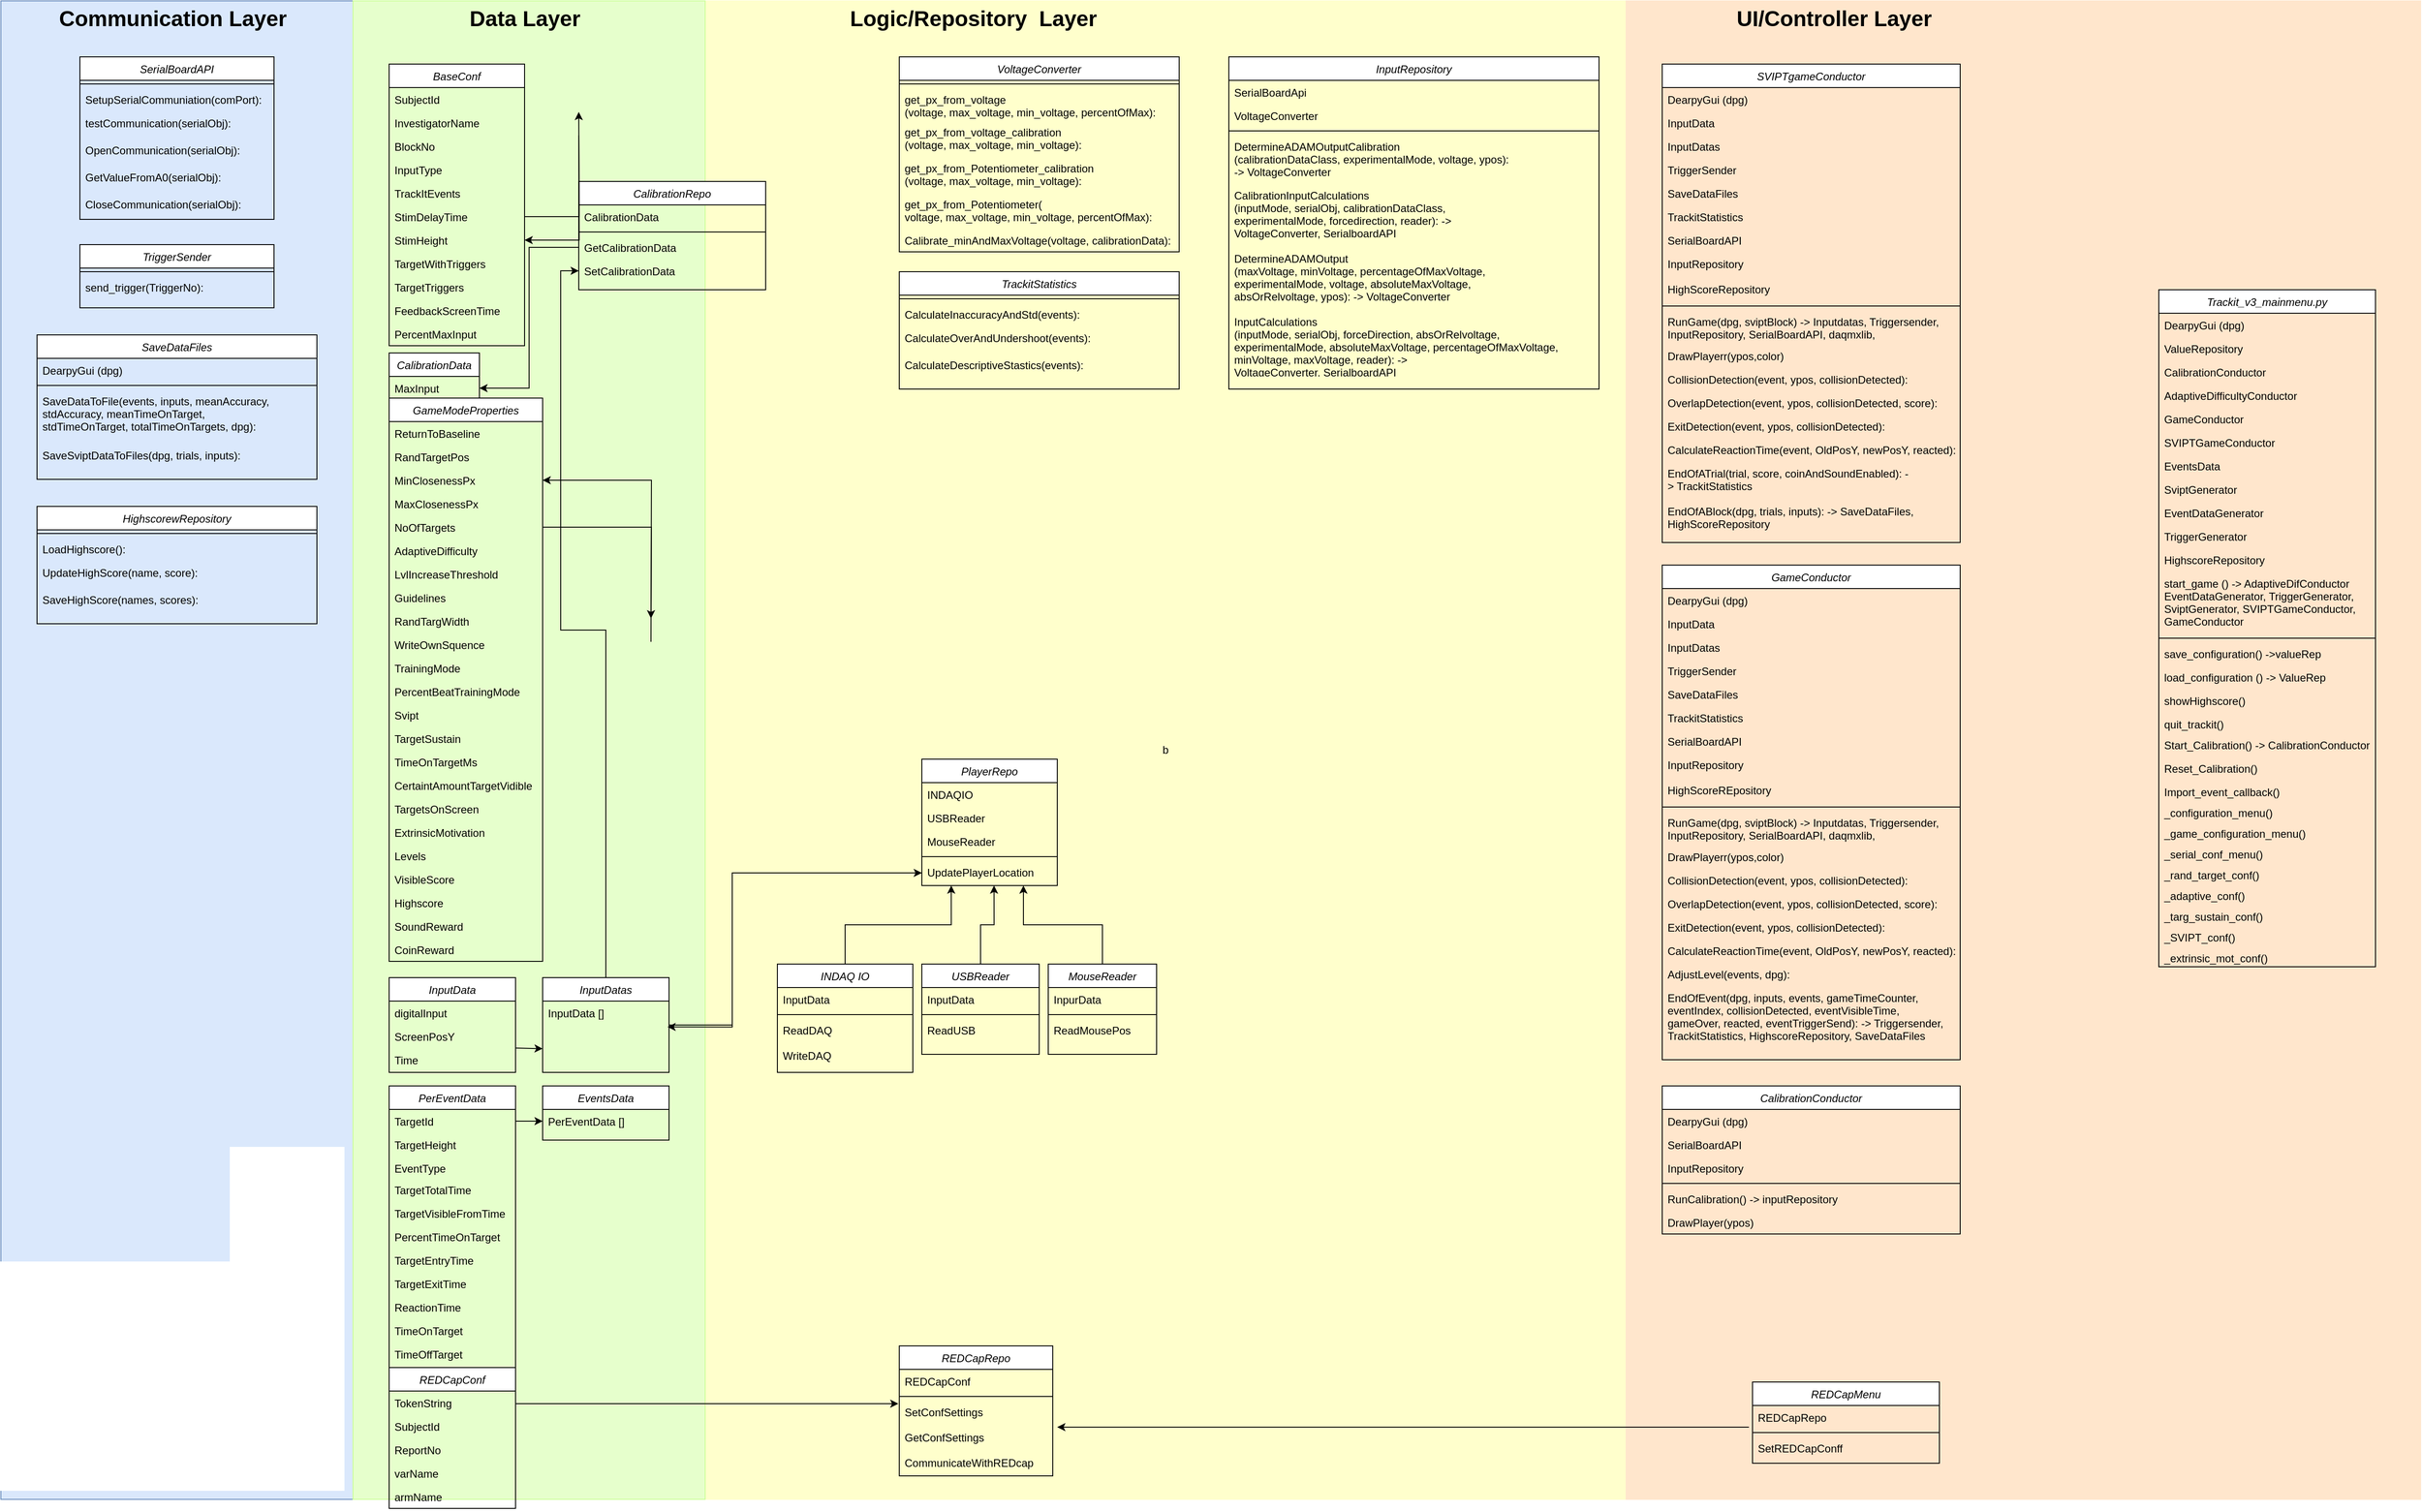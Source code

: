 <mxfile version="21.6.1" type="device">
  <diagram id="C5RBs43oDa-KdzZeNtuy" name="Page-1">
    <mxGraphModel dx="2420" dy="2107" grid="1" gridSize="10" guides="1" tooltips="1" connect="1" arrows="1" fold="1" page="1" pageScale="1" pageWidth="827" pageHeight="1169" math="0" shadow="0">
      <root>
        <mxCell id="WIyWlLk6GJQsqaUBKTNV-0" />
        <mxCell id="WIyWlLk6GJQsqaUBKTNV-1" parent="WIyWlLk6GJQsqaUBKTNV-0" />
        <mxCell id="5HWJXr8p7Szh7ju-Xi7w-93" value="" style="rounded=0;whiteSpace=wrap;html=1;strokeColor=#6c8ebf;fillColor=#dae8fc;" vertex="1" parent="WIyWlLk6GJQsqaUBKTNV-1">
          <mxGeometry x="-350" y="-40" width="390" height="1660" as="geometry" />
        </mxCell>
        <mxCell id="iB9QgjUBHzaYhmSVUqCr-287" value="b" style="rounded=0;whiteSpace=wrap;html=1;fillColor=#FFFFCC;shadow=0;strokeColor=#FFFFCC;movable=1;resizable=1;rotatable=1;deletable=1;editable=1;locked=0;connectable=1;" parent="WIyWlLk6GJQsqaUBKTNV-1" vertex="1">
          <mxGeometry x="430" y="-40" width="1020" height="1660" as="geometry" />
        </mxCell>
        <mxCell id="iB9QgjUBHzaYhmSVUqCr-286" value="" style="rounded=0;whiteSpace=wrap;html=1;strokeColor=#CCFF99;fillColor=#E6FFCC;" parent="WIyWlLk6GJQsqaUBKTNV-1" vertex="1">
          <mxGeometry x="40" y="-40" width="390" height="1660" as="geometry" />
        </mxCell>
        <mxCell id="iB9QgjUBHzaYhmSVUqCr-0" value="BaseConf" style="swimlane;fontStyle=2;align=center;verticalAlign=top;childLayout=stackLayout;horizontal=1;startSize=26;horizontalStack=0;resizeParent=1;resizeLast=0;collapsible=1;marginBottom=0;rounded=0;shadow=0;strokeWidth=1;" parent="WIyWlLk6GJQsqaUBKTNV-1" vertex="1">
          <mxGeometry x="80" y="30" width="150" height="312" as="geometry">
            <mxRectangle x="230" y="140" width="160" height="26" as="alternateBounds" />
          </mxGeometry>
        </mxCell>
        <mxCell id="iB9QgjUBHzaYhmSVUqCr-1" value="SubjectId" style="text;align=left;verticalAlign=top;spacingLeft=4;spacingRight=4;overflow=hidden;rotatable=0;points=[[0,0.5],[1,0.5]];portConstraint=eastwest;" parent="iB9QgjUBHzaYhmSVUqCr-0" vertex="1">
          <mxGeometry y="26" width="150" height="26" as="geometry" />
        </mxCell>
        <mxCell id="iB9QgjUBHzaYhmSVUqCr-2" value="InvestigatorName" style="text;align=left;verticalAlign=top;spacingLeft=4;spacingRight=4;overflow=hidden;rotatable=0;points=[[0,0.5],[1,0.5]];portConstraint=eastwest;rounded=0;shadow=0;html=0;" parent="iB9QgjUBHzaYhmSVUqCr-0" vertex="1">
          <mxGeometry y="52" width="150" height="26" as="geometry" />
        </mxCell>
        <mxCell id="L9snts_ERIxjk0RcvZbd-62" value="BlockNo" style="text;align=left;verticalAlign=top;spacingLeft=4;spacingRight=4;overflow=hidden;rotatable=0;points=[[0,0.5],[1,0.5]];portConstraint=eastwest;rounded=0;shadow=0;html=0;" parent="iB9QgjUBHzaYhmSVUqCr-0" vertex="1">
          <mxGeometry y="78" width="150" height="26" as="geometry" />
        </mxCell>
        <mxCell id="iB9QgjUBHzaYhmSVUqCr-3" value="InputType" style="text;align=left;verticalAlign=top;spacingLeft=4;spacingRight=4;overflow=hidden;rotatable=0;points=[[0,0.5],[1,0.5]];portConstraint=eastwest;rounded=0;shadow=0;html=0;" parent="iB9QgjUBHzaYhmSVUqCr-0" vertex="1">
          <mxGeometry y="104" width="150" height="26" as="geometry" />
        </mxCell>
        <mxCell id="iB9QgjUBHzaYhmSVUqCr-6" value="TrackItEvents" style="text;align=left;verticalAlign=top;spacingLeft=4;spacingRight=4;overflow=hidden;rotatable=0;points=[[0,0.5],[1,0.5]];portConstraint=eastwest;rounded=0;shadow=0;html=0;" parent="iB9QgjUBHzaYhmSVUqCr-0" vertex="1">
          <mxGeometry y="130" width="150" height="26" as="geometry" />
        </mxCell>
        <mxCell id="iB9QgjUBHzaYhmSVUqCr-8" value="StimDelayTime" style="text;align=left;verticalAlign=top;spacingLeft=4;spacingRight=4;overflow=hidden;rotatable=0;points=[[0,0.5],[1,0.5]];portConstraint=eastwest;rounded=0;shadow=0;html=0;" parent="iB9QgjUBHzaYhmSVUqCr-0" vertex="1">
          <mxGeometry y="156" width="150" height="26" as="geometry" />
        </mxCell>
        <mxCell id="L9snts_ERIxjk0RcvZbd-31" value="StimHeight" style="text;align=left;verticalAlign=top;spacingLeft=4;spacingRight=4;overflow=hidden;rotatable=0;points=[[0,0.5],[1,0.5]];portConstraint=eastwest;rounded=0;shadow=0;html=0;" parent="iB9QgjUBHzaYhmSVUqCr-0" vertex="1">
          <mxGeometry y="182" width="150" height="26" as="geometry" />
        </mxCell>
        <mxCell id="L9snts_ERIxjk0RcvZbd-32" value="TargetWithTriggers" style="text;align=left;verticalAlign=top;spacingLeft=4;spacingRight=4;overflow=hidden;rotatable=0;points=[[0,0.5],[1,0.5]];portConstraint=eastwest;rounded=0;shadow=0;html=0;" parent="iB9QgjUBHzaYhmSVUqCr-0" vertex="1">
          <mxGeometry y="208" width="150" height="26" as="geometry" />
        </mxCell>
        <mxCell id="L9snts_ERIxjk0RcvZbd-33" value="TargetTriggers" style="text;align=left;verticalAlign=top;spacingLeft=4;spacingRight=4;overflow=hidden;rotatable=0;points=[[0,0.5],[1,0.5]];portConstraint=eastwest;rounded=0;shadow=0;html=0;" parent="iB9QgjUBHzaYhmSVUqCr-0" vertex="1">
          <mxGeometry y="234" width="150" height="26" as="geometry" />
        </mxCell>
        <mxCell id="L9snts_ERIxjk0RcvZbd-34" value="FeedbackScreenTime" style="text;align=left;verticalAlign=top;spacingLeft=4;spacingRight=4;overflow=hidden;rotatable=0;points=[[0,0.5],[1,0.5]];portConstraint=eastwest;rounded=0;shadow=0;html=0;" parent="iB9QgjUBHzaYhmSVUqCr-0" vertex="1">
          <mxGeometry y="260" width="150" height="26" as="geometry" />
        </mxCell>
        <mxCell id="L9snts_ERIxjk0RcvZbd-35" value="PercentMaxInput" style="text;align=left;verticalAlign=top;spacingLeft=4;spacingRight=4;overflow=hidden;rotatable=0;points=[[0,0.5],[1,0.5]];portConstraint=eastwest;rounded=0;shadow=0;html=0;" parent="iB9QgjUBHzaYhmSVUqCr-0" vertex="1">
          <mxGeometry y="286" width="150" height="26" as="geometry" />
        </mxCell>
        <mxCell id="iB9QgjUBHzaYhmSVUqCr-289" value="Logic/Repository&amp;nbsp; Layer&amp;nbsp;" style="text;strokeColor=none;fillColor=none;html=1;fontSize=24;fontStyle=1;verticalAlign=middle;align=center;" parent="WIyWlLk6GJQsqaUBKTNV-1" vertex="1">
          <mxGeometry x="680" y="-40" width="100" height="40" as="geometry" />
        </mxCell>
        <mxCell id="iB9QgjUBHzaYhmSVUqCr-290" value="Data Layer" style="text;strokeColor=none;fillColor=none;html=1;fontSize=24;fontStyle=1;verticalAlign=middle;align=center;" parent="WIyWlLk6GJQsqaUBKTNV-1" vertex="1">
          <mxGeometry x="180" y="-40" width="100" height="40" as="geometry" />
        </mxCell>
        <mxCell id="iB9QgjUBHzaYhmSVUqCr-293" value="" style="rounded=0;whiteSpace=wrap;html=1;fillColor=#FFE6CC;strokeColor=#FFE6CC;" parent="WIyWlLk6GJQsqaUBKTNV-1" vertex="1">
          <mxGeometry x="1450" y="-40" width="880" height="1660" as="geometry" />
        </mxCell>
        <mxCell id="iB9QgjUBHzaYhmSVUqCr-294" value="UI/Controller Layer" style="text;strokeColor=none;fillColor=none;html=1;fontSize=24;fontStyle=1;verticalAlign=middle;align=center;" parent="WIyWlLk6GJQsqaUBKTNV-1" vertex="1">
          <mxGeometry x="1630" y="-40" width="100" height="40" as="geometry" />
        </mxCell>
        <mxCell id="L9snts_ERIxjk0RcvZbd-0" value="CalibrationData" style="swimlane;fontStyle=2;align=center;verticalAlign=top;childLayout=stackLayout;horizontal=1;startSize=26;horizontalStack=0;resizeParent=1;resizeLast=0;collapsible=1;marginBottom=0;rounded=0;shadow=0;strokeWidth=1;" parent="WIyWlLk6GJQsqaUBKTNV-1" vertex="1">
          <mxGeometry x="80" y="350" width="100" height="52" as="geometry">
            <mxRectangle x="230" y="140" width="160" height="26" as="alternateBounds" />
          </mxGeometry>
        </mxCell>
        <mxCell id="L9snts_ERIxjk0RcvZbd-1" value="MaxInput" style="text;align=left;verticalAlign=top;spacingLeft=4;spacingRight=4;overflow=hidden;rotatable=0;points=[[0,0.5],[1,0.5]];portConstraint=eastwest;" parent="L9snts_ERIxjk0RcvZbd-0" vertex="1">
          <mxGeometry y="26" width="100" height="26" as="geometry" />
        </mxCell>
        <mxCell id="L9snts_ERIxjk0RcvZbd-6" value="GameModeProperties" style="swimlane;fontStyle=2;align=center;verticalAlign=top;childLayout=stackLayout;horizontal=1;startSize=26;horizontalStack=0;resizeParent=1;resizeLast=0;collapsible=1;marginBottom=0;rounded=0;shadow=0;strokeWidth=1;" parent="WIyWlLk6GJQsqaUBKTNV-1" vertex="1">
          <mxGeometry x="80" y="400" width="170" height="624" as="geometry">
            <mxRectangle x="230" y="140" width="160" height="26" as="alternateBounds" />
          </mxGeometry>
        </mxCell>
        <mxCell id="L9snts_ERIxjk0RcvZbd-7" value="ReturnToBaseline" style="text;align=left;verticalAlign=top;spacingLeft=4;spacingRight=4;overflow=hidden;rotatable=0;points=[[0,0.5],[1,0.5]];portConstraint=eastwest;" parent="L9snts_ERIxjk0RcvZbd-6" vertex="1">
          <mxGeometry y="26" width="170" height="26" as="geometry" />
        </mxCell>
        <mxCell id="L9snts_ERIxjk0RcvZbd-8" value="RandTargetPos" style="text;align=left;verticalAlign=top;spacingLeft=4;spacingRight=4;overflow=hidden;rotatable=0;points=[[0,0.5],[1,0.5]];portConstraint=eastwest;rounded=0;shadow=0;html=0;" parent="L9snts_ERIxjk0RcvZbd-6" vertex="1">
          <mxGeometry y="52" width="170" height="26" as="geometry" />
        </mxCell>
        <mxCell id="L9snts_ERIxjk0RcvZbd-42" value="MinClosenessPx" style="text;align=left;verticalAlign=top;spacingLeft=4;spacingRight=4;overflow=hidden;rotatable=0;points=[[0,0.5],[1,0.5]];portConstraint=eastwest;rounded=0;shadow=0;html=0;" parent="L9snts_ERIxjk0RcvZbd-6" vertex="1">
          <mxGeometry y="78" width="170" height="26" as="geometry" />
        </mxCell>
        <mxCell id="L9snts_ERIxjk0RcvZbd-43" value="MaxClosenessPx" style="text;align=left;verticalAlign=top;spacingLeft=4;spacingRight=4;overflow=hidden;rotatable=0;points=[[0,0.5],[1,0.5]];portConstraint=eastwest;rounded=0;shadow=0;html=0;" parent="L9snts_ERIxjk0RcvZbd-6" vertex="1">
          <mxGeometry y="104" width="170" height="26" as="geometry" />
        </mxCell>
        <mxCell id="L9snts_ERIxjk0RcvZbd-63" value="NoOfTargets" style="text;align=left;verticalAlign=top;spacingLeft=4;spacingRight=4;overflow=hidden;rotatable=0;points=[[0,0.5],[1,0.5]];portConstraint=eastwest;rounded=0;shadow=0;html=0;" parent="L9snts_ERIxjk0RcvZbd-6" vertex="1">
          <mxGeometry y="130" width="170" height="26" as="geometry" />
        </mxCell>
        <mxCell id="L9snts_ERIxjk0RcvZbd-9" value="AdaptiveDifficulty" style="text;align=left;verticalAlign=top;spacingLeft=4;spacingRight=4;overflow=hidden;rotatable=0;points=[[0,0.5],[1,0.5]];portConstraint=eastwest;rounded=0;shadow=0;html=0;" parent="L9snts_ERIxjk0RcvZbd-6" vertex="1">
          <mxGeometry y="156" width="170" height="26" as="geometry" />
        </mxCell>
        <mxCell id="L9snts_ERIxjk0RcvZbd-44" value="LvlIncreaseThreshold" style="text;align=left;verticalAlign=top;spacingLeft=4;spacingRight=4;overflow=hidden;rotatable=0;points=[[0,0.5],[1,0.5]];portConstraint=eastwest;rounded=0;shadow=0;html=0;" parent="L9snts_ERIxjk0RcvZbd-6" vertex="1">
          <mxGeometry y="182" width="170" height="26" as="geometry" />
        </mxCell>
        <mxCell id="L9snts_ERIxjk0RcvZbd-10" value="Guidelines" style="text;align=left;verticalAlign=top;spacingLeft=4;spacingRight=4;overflow=hidden;rotatable=0;points=[[0,0.5],[1,0.5]];portConstraint=eastwest;rounded=0;shadow=0;html=0;" parent="L9snts_ERIxjk0RcvZbd-6" vertex="1">
          <mxGeometry y="208" width="170" height="26" as="geometry" />
        </mxCell>
        <mxCell id="L9snts_ERIxjk0RcvZbd-11" value="RandTargWidth" style="text;align=left;verticalAlign=top;spacingLeft=4;spacingRight=4;overflow=hidden;rotatable=0;points=[[0,0.5],[1,0.5]];portConstraint=eastwest;rounded=0;shadow=0;html=0;" parent="L9snts_ERIxjk0RcvZbd-6" vertex="1">
          <mxGeometry y="234" width="170" height="26" as="geometry" />
        </mxCell>
        <mxCell id="L9snts_ERIxjk0RcvZbd-36" value="WriteOwnSquence" style="text;align=left;verticalAlign=top;spacingLeft=4;spacingRight=4;overflow=hidden;rotatable=0;points=[[0,0.5],[1,0.5]];portConstraint=eastwest;rounded=0;shadow=0;html=0;" parent="L9snts_ERIxjk0RcvZbd-6" vertex="1">
          <mxGeometry y="260" width="170" height="26" as="geometry" />
        </mxCell>
        <mxCell id="L9snts_ERIxjk0RcvZbd-37" value="TrainingMode" style="text;align=left;verticalAlign=top;spacingLeft=4;spacingRight=4;overflow=hidden;rotatable=0;points=[[0,0.5],[1,0.5]];portConstraint=eastwest;rounded=0;shadow=0;html=0;" parent="L9snts_ERIxjk0RcvZbd-6" vertex="1">
          <mxGeometry y="286" width="170" height="26" as="geometry" />
        </mxCell>
        <mxCell id="L9snts_ERIxjk0RcvZbd-45" value="PercentBeatTrainingMode" style="text;align=left;verticalAlign=top;spacingLeft=4;spacingRight=4;overflow=hidden;rotatable=0;points=[[0,0.5],[1,0.5]];portConstraint=eastwest;rounded=0;shadow=0;html=0;" parent="L9snts_ERIxjk0RcvZbd-6" vertex="1">
          <mxGeometry y="312" width="170" height="26" as="geometry" />
        </mxCell>
        <mxCell id="L9snts_ERIxjk0RcvZbd-38" value="Svipt" style="text;align=left;verticalAlign=top;spacingLeft=4;spacingRight=4;overflow=hidden;rotatable=0;points=[[0,0.5],[1,0.5]];portConstraint=eastwest;rounded=0;shadow=0;html=0;" parent="L9snts_ERIxjk0RcvZbd-6" vertex="1">
          <mxGeometry y="338" width="170" height="26" as="geometry" />
        </mxCell>
        <mxCell id="L9snts_ERIxjk0RcvZbd-39" value="TargetSustain" style="text;align=left;verticalAlign=top;spacingLeft=4;spacingRight=4;overflow=hidden;rotatable=0;points=[[0,0.5],[1,0.5]];portConstraint=eastwest;rounded=0;shadow=0;html=0;" parent="L9snts_ERIxjk0RcvZbd-6" vertex="1">
          <mxGeometry y="364" width="170" height="26" as="geometry" />
        </mxCell>
        <mxCell id="L9snts_ERIxjk0RcvZbd-46" value="TimeOnTargetMs" style="text;align=left;verticalAlign=top;spacingLeft=4;spacingRight=4;overflow=hidden;rotatable=0;points=[[0,0.5],[1,0.5]];portConstraint=eastwest;rounded=0;shadow=0;html=0;" parent="L9snts_ERIxjk0RcvZbd-6" vertex="1">
          <mxGeometry y="390" width="170" height="26" as="geometry" />
        </mxCell>
        <mxCell id="L9snts_ERIxjk0RcvZbd-40" value="CertaintAmountTargetVidible" style="text;align=left;verticalAlign=top;spacingLeft=4;spacingRight=4;overflow=hidden;rotatable=0;points=[[0,0.5],[1,0.5]];portConstraint=eastwest;rounded=0;shadow=0;html=0;" parent="L9snts_ERIxjk0RcvZbd-6" vertex="1">
          <mxGeometry y="416" width="170" height="26" as="geometry" />
        </mxCell>
        <mxCell id="L9snts_ERIxjk0RcvZbd-47" value="TargetsOnScreen" style="text;align=left;verticalAlign=top;spacingLeft=4;spacingRight=4;overflow=hidden;rotatable=0;points=[[0,0.5],[1,0.5]];portConstraint=eastwest;rounded=0;shadow=0;html=0;" parent="L9snts_ERIxjk0RcvZbd-6" vertex="1">
          <mxGeometry y="442" width="170" height="26" as="geometry" />
        </mxCell>
        <mxCell id="L9snts_ERIxjk0RcvZbd-41" value="ExtrinsicMotivation" style="text;align=left;verticalAlign=top;spacingLeft=4;spacingRight=4;overflow=hidden;rotatable=0;points=[[0,0.5],[1,0.5]];portConstraint=eastwest;rounded=0;shadow=0;html=0;" parent="L9snts_ERIxjk0RcvZbd-6" vertex="1">
          <mxGeometry y="468" width="170" height="26" as="geometry" />
        </mxCell>
        <mxCell id="L9snts_ERIxjk0RcvZbd-48" value="Levels" style="text;align=left;verticalAlign=top;spacingLeft=4;spacingRight=4;overflow=hidden;rotatable=0;points=[[0,0.5],[1,0.5]];portConstraint=eastwest;rounded=0;shadow=0;html=0;" parent="L9snts_ERIxjk0RcvZbd-6" vertex="1">
          <mxGeometry y="494" width="170" height="26" as="geometry" />
        </mxCell>
        <mxCell id="L9snts_ERIxjk0RcvZbd-49" value="VisibleScore" style="text;align=left;verticalAlign=top;spacingLeft=4;spacingRight=4;overflow=hidden;rotatable=0;points=[[0,0.5],[1,0.5]];portConstraint=eastwest;rounded=0;shadow=0;html=0;" parent="L9snts_ERIxjk0RcvZbd-6" vertex="1">
          <mxGeometry y="520" width="170" height="26" as="geometry" />
        </mxCell>
        <mxCell id="L9snts_ERIxjk0RcvZbd-50" value="Highscore" style="text;align=left;verticalAlign=top;spacingLeft=4;spacingRight=4;overflow=hidden;rotatable=0;points=[[0,0.5],[1,0.5]];portConstraint=eastwest;rounded=0;shadow=0;html=0;" parent="L9snts_ERIxjk0RcvZbd-6" vertex="1">
          <mxGeometry y="546" width="170" height="26" as="geometry" />
        </mxCell>
        <mxCell id="L9snts_ERIxjk0RcvZbd-51" value="SoundReward" style="text;align=left;verticalAlign=top;spacingLeft=4;spacingRight=4;overflow=hidden;rotatable=0;points=[[0,0.5],[1,0.5]];portConstraint=eastwest;rounded=0;shadow=0;html=0;" parent="L9snts_ERIxjk0RcvZbd-6" vertex="1">
          <mxGeometry y="572" width="170" height="26" as="geometry" />
        </mxCell>
        <mxCell id="L9snts_ERIxjk0RcvZbd-52" value="CoinReward" style="text;align=left;verticalAlign=top;spacingLeft=4;spacingRight=4;overflow=hidden;rotatable=0;points=[[0,0.5],[1,0.5]];portConstraint=eastwest;rounded=0;shadow=0;html=0;" parent="L9snts_ERIxjk0RcvZbd-6" vertex="1">
          <mxGeometry y="598" width="170" height="26" as="geometry" />
        </mxCell>
        <mxCell id="L9snts_ERIxjk0RcvZbd-12" value="InputData" style="swimlane;fontStyle=2;align=center;verticalAlign=top;childLayout=stackLayout;horizontal=1;startSize=26;horizontalStack=0;resizeParent=1;resizeLast=0;collapsible=1;marginBottom=0;rounded=0;shadow=0;strokeWidth=1;" parent="WIyWlLk6GJQsqaUBKTNV-1" vertex="1">
          <mxGeometry x="80" y="1042" width="140" height="105" as="geometry">
            <mxRectangle x="230" y="140" width="160" height="26" as="alternateBounds" />
          </mxGeometry>
        </mxCell>
        <mxCell id="L9snts_ERIxjk0RcvZbd-194" value="" style="endArrow=classic;html=1;rounded=0;entryX=0;entryY=0.75;entryDx=0;entryDy=0;" parent="L9snts_ERIxjk0RcvZbd-12" target="L9snts_ERIxjk0RcvZbd-53" edge="1">
          <mxGeometry width="50" height="50" relative="1" as="geometry">
            <mxPoint x="140" y="78" as="sourcePoint" />
            <mxPoint x="190" y="28" as="targetPoint" />
          </mxGeometry>
        </mxCell>
        <mxCell id="L9snts_ERIxjk0RcvZbd-13" value="digitalInput " style="text;align=left;verticalAlign=top;spacingLeft=4;spacingRight=4;overflow=hidden;rotatable=0;points=[[0,0.5],[1,0.5]];portConstraint=eastwest;" parent="L9snts_ERIxjk0RcvZbd-12" vertex="1">
          <mxGeometry y="26" width="140" height="26" as="geometry" />
        </mxCell>
        <mxCell id="L9snts_ERIxjk0RcvZbd-30" value="ScreenPosY" style="text;align=left;verticalAlign=top;spacingLeft=4;spacingRight=4;overflow=hidden;rotatable=0;points=[[0,0.5],[1,0.5]];portConstraint=eastwest;rounded=0;shadow=0;html=0;" parent="L9snts_ERIxjk0RcvZbd-12" vertex="1">
          <mxGeometry y="52" width="140" height="26" as="geometry" />
        </mxCell>
        <mxCell id="L9snts_ERIxjk0RcvZbd-14" value="Time " style="text;align=left;verticalAlign=top;spacingLeft=4;spacingRight=4;overflow=hidden;rotatable=0;points=[[0,0.5],[1,0.5]];portConstraint=eastwest;rounded=0;shadow=0;html=0;" parent="L9snts_ERIxjk0RcvZbd-12" vertex="1">
          <mxGeometry y="78" width="140" height="26" as="geometry" />
        </mxCell>
        <mxCell id="L9snts_ERIxjk0RcvZbd-18" value="PerEventData" style="swimlane;fontStyle=2;align=center;verticalAlign=top;childLayout=stackLayout;horizontal=1;startSize=26;horizontalStack=0;resizeParent=1;resizeLast=0;collapsible=1;marginBottom=0;rounded=0;shadow=0;strokeWidth=1;" parent="WIyWlLk6GJQsqaUBKTNV-1" vertex="1">
          <mxGeometry x="80" y="1162" width="140" height="312" as="geometry">
            <mxRectangle x="230" y="140" width="160" height="26" as="alternateBounds" />
          </mxGeometry>
        </mxCell>
        <mxCell id="L9snts_ERIxjk0RcvZbd-19" value="TargetId" style="text;align=left;verticalAlign=top;spacingLeft=4;spacingRight=4;overflow=hidden;rotatable=0;points=[[0,0.5],[1,0.5]];portConstraint=eastwest;" parent="L9snts_ERIxjk0RcvZbd-18" vertex="1">
          <mxGeometry y="26" width="140" height="26" as="geometry" />
        </mxCell>
        <mxCell id="L9snts_ERIxjk0RcvZbd-20" value="TargetHeight" style="text;align=left;verticalAlign=top;spacingLeft=4;spacingRight=4;overflow=hidden;rotatable=0;points=[[0,0.5],[1,0.5]];portConstraint=eastwest;rounded=0;shadow=0;html=0;" parent="L9snts_ERIxjk0RcvZbd-18" vertex="1">
          <mxGeometry y="52" width="140" height="26" as="geometry" />
        </mxCell>
        <mxCell id="L9snts_ERIxjk0RcvZbd-183" value="EventType" style="text;align=left;verticalAlign=top;spacingLeft=4;spacingRight=4;overflow=hidden;rotatable=0;points=[[0,0.5],[1,0.5]];portConstraint=eastwest;rounded=0;shadow=0;html=0;" parent="L9snts_ERIxjk0RcvZbd-18" vertex="1">
          <mxGeometry y="78" width="140" height="24" as="geometry" />
        </mxCell>
        <mxCell id="L9snts_ERIxjk0RcvZbd-58" value="TargetTotalTime" style="text;align=left;verticalAlign=top;spacingLeft=4;spacingRight=4;overflow=hidden;rotatable=0;points=[[0,0.5],[1,0.5]];portConstraint=eastwest;rounded=0;shadow=0;html=0;" parent="L9snts_ERIxjk0RcvZbd-18" vertex="1">
          <mxGeometry y="102" width="140" height="26" as="geometry" />
        </mxCell>
        <mxCell id="L9snts_ERIxjk0RcvZbd-21" value="TargetVisibleFromTime" style="text;align=left;verticalAlign=top;spacingLeft=4;spacingRight=4;overflow=hidden;rotatable=0;points=[[0,0.5],[1,0.5]];portConstraint=eastwest;rounded=0;shadow=0;html=0;" parent="L9snts_ERIxjk0RcvZbd-18" vertex="1">
          <mxGeometry y="128" width="140" height="26" as="geometry" />
        </mxCell>
        <mxCell id="L9snts_ERIxjk0RcvZbd-22" value="PercentTimeOnTarget" style="text;align=left;verticalAlign=top;spacingLeft=4;spacingRight=4;overflow=hidden;rotatable=0;points=[[0,0.5],[1,0.5]];portConstraint=eastwest;rounded=0;shadow=0;html=0;" parent="L9snts_ERIxjk0RcvZbd-18" vertex="1">
          <mxGeometry y="154" width="140" height="26" as="geometry" />
        </mxCell>
        <mxCell id="L9snts_ERIxjk0RcvZbd-23" value="TargetEntryTime" style="text;align=left;verticalAlign=top;spacingLeft=4;spacingRight=4;overflow=hidden;rotatable=0;points=[[0,0.5],[1,0.5]];portConstraint=eastwest;rounded=0;shadow=0;html=0;" parent="L9snts_ERIxjk0RcvZbd-18" vertex="1">
          <mxGeometry y="180" width="140" height="26" as="geometry" />
        </mxCell>
        <mxCell id="L9snts_ERIxjk0RcvZbd-61" value="TargetExitTime" style="text;align=left;verticalAlign=top;spacingLeft=4;spacingRight=4;overflow=hidden;rotatable=0;points=[[0,0.5],[1,0.5]];portConstraint=eastwest;rounded=0;shadow=0;html=0;" parent="L9snts_ERIxjk0RcvZbd-18" vertex="1">
          <mxGeometry y="206" width="140" height="26" as="geometry" />
        </mxCell>
        <mxCell id="L9snts_ERIxjk0RcvZbd-57" value="ReactionTime" style="text;align=left;verticalAlign=top;spacingLeft=4;spacingRight=4;overflow=hidden;rotatable=0;points=[[0,0.5],[1,0.5]];portConstraint=eastwest;rounded=0;shadow=0;html=0;" parent="L9snts_ERIxjk0RcvZbd-18" vertex="1">
          <mxGeometry y="232" width="140" height="26" as="geometry" />
        </mxCell>
        <mxCell id="L9snts_ERIxjk0RcvZbd-59" value="TimeOnTarget" style="text;align=left;verticalAlign=top;spacingLeft=4;spacingRight=4;overflow=hidden;rotatable=0;points=[[0,0.5],[1,0.5]];portConstraint=eastwest;rounded=0;shadow=0;html=0;" parent="L9snts_ERIxjk0RcvZbd-18" vertex="1">
          <mxGeometry y="258" width="140" height="26" as="geometry" />
        </mxCell>
        <mxCell id="L9snts_ERIxjk0RcvZbd-60" value="TimeOffTarget" style="text;align=left;verticalAlign=top;spacingLeft=4;spacingRight=4;overflow=hidden;rotatable=0;points=[[0,0.5],[1,0.5]];portConstraint=eastwest;rounded=0;shadow=0;html=0;" parent="L9snts_ERIxjk0RcvZbd-18" vertex="1">
          <mxGeometry y="284" width="140" height="26" as="geometry" />
        </mxCell>
        <mxCell id="L9snts_ERIxjk0RcvZbd-24" value="EventsData" style="swimlane;fontStyle=2;align=center;verticalAlign=top;childLayout=stackLayout;horizontal=1;startSize=26;horizontalStack=0;resizeParent=1;resizeLast=0;collapsible=1;marginBottom=0;rounded=0;shadow=0;strokeWidth=1;" parent="WIyWlLk6GJQsqaUBKTNV-1" vertex="1">
          <mxGeometry x="250" y="1162" width="140" height="60" as="geometry">
            <mxRectangle x="230" y="140" width="160" height="26" as="alternateBounds" />
          </mxGeometry>
        </mxCell>
        <mxCell id="L9snts_ERIxjk0RcvZbd-25" value="PerEventData []" style="text;align=left;verticalAlign=top;spacingLeft=4;spacingRight=4;overflow=hidden;rotatable=0;points=[[0,0.5],[1,0.5]];portConstraint=eastwest;" parent="L9snts_ERIxjk0RcvZbd-24" vertex="1">
          <mxGeometry y="26" width="140" height="26" as="geometry" />
        </mxCell>
        <mxCell id="L9snts_ERIxjk0RcvZbd-322" style="edgeStyle=orthogonalEdgeStyle;rounded=0;orthogonalLoop=1;jettySize=auto;html=1;entryX=0;entryY=0.5;entryDx=0;entryDy=0;" parent="WIyWlLk6GJQsqaUBKTNV-1" source="L9snts_ERIxjk0RcvZbd-53" target="L9snts_ERIxjk0RcvZbd-262" edge="1">
          <mxGeometry relative="1" as="geometry" />
        </mxCell>
        <mxCell id="L9snts_ERIxjk0RcvZbd-325" style="edgeStyle=orthogonalEdgeStyle;rounded=0;orthogonalLoop=1;jettySize=auto;html=1;entryX=0;entryY=0.5;entryDx=0;entryDy=0;" parent="WIyWlLk6GJQsqaUBKTNV-1" source="L9snts_ERIxjk0RcvZbd-53" target="L9snts_ERIxjk0RcvZbd-187" edge="1">
          <mxGeometry relative="1" as="geometry">
            <Array as="points">
              <mxPoint x="460" y="1095" />
              <mxPoint x="460" y="926" />
            </Array>
          </mxGeometry>
        </mxCell>
        <mxCell id="L9snts_ERIxjk0RcvZbd-53" value="InputDatas" style="swimlane;fontStyle=2;align=center;verticalAlign=top;childLayout=stackLayout;horizontal=1;startSize=26;horizontalStack=0;resizeParent=1;resizeLast=0;collapsible=1;marginBottom=0;rounded=0;shadow=0;strokeWidth=1;" parent="WIyWlLk6GJQsqaUBKTNV-1" vertex="1">
          <mxGeometry x="250" y="1042" width="140" height="105" as="geometry">
            <mxRectangle x="230" y="140" width="160" height="26" as="alternateBounds" />
          </mxGeometry>
        </mxCell>
        <mxCell id="L9snts_ERIxjk0RcvZbd-54" value="InputData []" style="text;align=left;verticalAlign=top;spacingLeft=4;spacingRight=4;overflow=hidden;rotatable=0;points=[[0,0.5],[1,0.5]];portConstraint=eastwest;" parent="L9snts_ERIxjk0RcvZbd-53" vertex="1">
          <mxGeometry y="26" width="140" height="26" as="geometry" />
        </mxCell>
        <mxCell id="L9snts_ERIxjk0RcvZbd-326" style="edgeStyle=orthogonalEdgeStyle;rounded=0;orthogonalLoop=1;jettySize=auto;html=1;entryX=0.217;entryY=1;entryDx=0;entryDy=0;entryPerimeter=0;" parent="WIyWlLk6GJQsqaUBKTNV-1" source="L9snts_ERIxjk0RcvZbd-65" target="L9snts_ERIxjk0RcvZbd-187" edge="1">
          <mxGeometry relative="1" as="geometry" />
        </mxCell>
        <mxCell id="L9snts_ERIxjk0RcvZbd-65" value="INDAQ IO" style="swimlane;fontStyle=2;align=center;verticalAlign=top;childLayout=stackLayout;horizontal=1;startSize=26;horizontalStack=0;resizeParent=1;resizeLast=0;collapsible=1;marginBottom=0;rounded=0;shadow=0;strokeWidth=1;" parent="WIyWlLk6GJQsqaUBKTNV-1" vertex="1">
          <mxGeometry x="510" y="1027" width="150" height="120" as="geometry">
            <mxRectangle x="230" y="140" width="160" height="26" as="alternateBounds" />
          </mxGeometry>
        </mxCell>
        <mxCell id="L9snts_ERIxjk0RcvZbd-66" value="InputData" style="text;align=left;verticalAlign=top;spacingLeft=4;spacingRight=4;overflow=hidden;rotatable=0;points=[[0,0.5],[1,0.5]];portConstraint=eastwest;" parent="L9snts_ERIxjk0RcvZbd-65" vertex="1">
          <mxGeometry y="26" width="150" height="26" as="geometry" />
        </mxCell>
        <mxCell id="L9snts_ERIxjk0RcvZbd-69" value="" style="line;html=1;strokeWidth=1;align=left;verticalAlign=middle;spacingTop=-1;spacingLeft=3;spacingRight=3;rotatable=0;labelPosition=right;points=[];portConstraint=eastwest;" parent="L9snts_ERIxjk0RcvZbd-65" vertex="1">
          <mxGeometry y="52" width="150" height="8" as="geometry" />
        </mxCell>
        <mxCell id="L9snts_ERIxjk0RcvZbd-70" value="ReadDAQ" style="text;align=left;verticalAlign=top;spacingLeft=4;spacingRight=4;overflow=hidden;rotatable=0;points=[[0,0.5],[1,0.5]];portConstraint=eastwest;" parent="L9snts_ERIxjk0RcvZbd-65" vertex="1">
          <mxGeometry y="60" width="150" height="28" as="geometry" />
        </mxCell>
        <mxCell id="L9snts_ERIxjk0RcvZbd-71" value="WriteDAQ" style="text;align=left;verticalAlign=top;spacingLeft=4;spacingRight=4;overflow=hidden;rotatable=0;points=[[0,0.5],[1,0.5]];portConstraint=eastwest;" parent="L9snts_ERIxjk0RcvZbd-65" vertex="1">
          <mxGeometry y="88" width="150" height="26" as="geometry" />
        </mxCell>
        <mxCell id="L9snts_ERIxjk0RcvZbd-327" style="edgeStyle=orthogonalEdgeStyle;rounded=0;orthogonalLoop=1;jettySize=auto;html=1;entryX=0.533;entryY=1;entryDx=0;entryDy=0;entryPerimeter=0;" parent="WIyWlLk6GJQsqaUBKTNV-1" source="L9snts_ERIxjk0RcvZbd-76" target="L9snts_ERIxjk0RcvZbd-187" edge="1">
          <mxGeometry relative="1" as="geometry" />
        </mxCell>
        <mxCell id="L9snts_ERIxjk0RcvZbd-76" value="USBReader" style="swimlane;fontStyle=2;align=center;verticalAlign=top;childLayout=stackLayout;horizontal=1;startSize=26;horizontalStack=0;resizeParent=1;resizeLast=0;collapsible=1;marginBottom=0;rounded=0;shadow=0;strokeWidth=1;" parent="WIyWlLk6GJQsqaUBKTNV-1" vertex="1">
          <mxGeometry x="670" y="1027" width="130" height="100" as="geometry">
            <mxRectangle x="230" y="140" width="160" height="26" as="alternateBounds" />
          </mxGeometry>
        </mxCell>
        <mxCell id="L9snts_ERIxjk0RcvZbd-77" value="InputData" style="text;align=left;verticalAlign=top;spacingLeft=4;spacingRight=4;overflow=hidden;rotatable=0;points=[[0,0.5],[1,0.5]];portConstraint=eastwest;" parent="L9snts_ERIxjk0RcvZbd-76" vertex="1">
          <mxGeometry y="26" width="130" height="26" as="geometry" />
        </mxCell>
        <mxCell id="L9snts_ERIxjk0RcvZbd-80" value="" style="line;html=1;strokeWidth=1;align=left;verticalAlign=middle;spacingTop=-1;spacingLeft=3;spacingRight=3;rotatable=0;labelPosition=right;points=[];portConstraint=eastwest;" parent="L9snts_ERIxjk0RcvZbd-76" vertex="1">
          <mxGeometry y="52" width="130" height="8" as="geometry" />
        </mxCell>
        <mxCell id="L9snts_ERIxjk0RcvZbd-81" value="ReadUSB" style="text;align=left;verticalAlign=top;spacingLeft=4;spacingRight=4;overflow=hidden;rotatable=0;points=[[0,0.5],[1,0.5]];portConstraint=eastwest;" parent="L9snts_ERIxjk0RcvZbd-76" vertex="1">
          <mxGeometry y="60" width="130" height="26" as="geometry" />
        </mxCell>
        <mxCell id="L9snts_ERIxjk0RcvZbd-328" style="edgeStyle=orthogonalEdgeStyle;rounded=0;orthogonalLoop=1;jettySize=auto;html=1;entryX=0.75;entryY=1;entryDx=0;entryDy=0;" parent="WIyWlLk6GJQsqaUBKTNV-1" source="L9snts_ERIxjk0RcvZbd-87" target="L9snts_ERIxjk0RcvZbd-184" edge="1">
          <mxGeometry relative="1" as="geometry" />
        </mxCell>
        <mxCell id="L9snts_ERIxjk0RcvZbd-87" value="MouseReader" style="swimlane;fontStyle=2;align=center;verticalAlign=top;childLayout=stackLayout;horizontal=1;startSize=26;horizontalStack=0;resizeParent=1;resizeLast=0;collapsible=1;marginBottom=0;rounded=0;shadow=0;strokeWidth=1;" parent="WIyWlLk6GJQsqaUBKTNV-1" vertex="1">
          <mxGeometry x="810" y="1027" width="120" height="100" as="geometry">
            <mxRectangle x="230" y="140" width="160" height="26" as="alternateBounds" />
          </mxGeometry>
        </mxCell>
        <mxCell id="L9snts_ERIxjk0RcvZbd-88" value="InpurData" style="text;align=left;verticalAlign=top;spacingLeft=4;spacingRight=4;overflow=hidden;rotatable=0;points=[[0,0.5],[1,0.5]];portConstraint=eastwest;" parent="L9snts_ERIxjk0RcvZbd-87" vertex="1">
          <mxGeometry y="26" width="120" height="26" as="geometry" />
        </mxCell>
        <mxCell id="L9snts_ERIxjk0RcvZbd-91" value="" style="line;html=1;strokeWidth=1;align=left;verticalAlign=middle;spacingTop=-1;spacingLeft=3;spacingRight=3;rotatable=0;labelPosition=right;points=[];portConstraint=eastwest;" parent="L9snts_ERIxjk0RcvZbd-87" vertex="1">
          <mxGeometry y="52" width="120" height="8" as="geometry" />
        </mxCell>
        <mxCell id="L9snts_ERIxjk0RcvZbd-92" value="ReadMousePos" style="text;align=left;verticalAlign=top;spacingLeft=4;spacingRight=4;overflow=hidden;rotatable=0;points=[[0,0.5],[1,0.5]];portConstraint=eastwest;" parent="L9snts_ERIxjk0RcvZbd-87" vertex="1">
          <mxGeometry y="60" width="120" height="26" as="geometry" />
        </mxCell>
        <mxCell id="L9snts_ERIxjk0RcvZbd-313" style="edgeStyle=orthogonalEdgeStyle;rounded=0;orthogonalLoop=1;jettySize=auto;html=1;entryX=-0.006;entryY=0.143;entryDx=0;entryDy=0;entryPerimeter=0;" parent="WIyWlLk6GJQsqaUBKTNV-1" source="L9snts_ERIxjk0RcvZbd-99" target="L9snts_ERIxjk0RcvZbd-201" edge="1">
          <mxGeometry relative="1" as="geometry">
            <Array as="points">
              <mxPoint x="410" y="1514" />
              <mxPoint x="410" y="1514" />
            </Array>
            <mxPoint x="570" y="1530" as="targetPoint" />
          </mxGeometry>
        </mxCell>
        <mxCell id="L9snts_ERIxjk0RcvZbd-99" value="REDCapConf" style="swimlane;fontStyle=2;align=center;verticalAlign=top;childLayout=stackLayout;horizontal=1;startSize=26;horizontalStack=0;resizeParent=1;resizeLast=0;collapsible=1;marginBottom=0;rounded=0;shadow=0;strokeWidth=1;" parent="WIyWlLk6GJQsqaUBKTNV-1" vertex="1">
          <mxGeometry x="80" y="1474" width="140" height="156" as="geometry">
            <mxRectangle x="230" y="140" width="160" height="26" as="alternateBounds" />
          </mxGeometry>
        </mxCell>
        <mxCell id="L9snts_ERIxjk0RcvZbd-100" value="TokenString" style="text;align=left;verticalAlign=top;spacingLeft=4;spacingRight=4;overflow=hidden;rotatable=0;points=[[0,0.5],[1,0.5]];portConstraint=eastwest;" parent="L9snts_ERIxjk0RcvZbd-99" vertex="1">
          <mxGeometry y="26" width="140" height="26" as="geometry" />
        </mxCell>
        <mxCell id="L9snts_ERIxjk0RcvZbd-101" value="SubjectId" style="text;align=left;verticalAlign=top;spacingLeft=4;spacingRight=4;overflow=hidden;rotatable=0;points=[[0,0.5],[1,0.5]];portConstraint=eastwest;rounded=0;shadow=0;html=0;" parent="L9snts_ERIxjk0RcvZbd-99" vertex="1">
          <mxGeometry y="52" width="140" height="26" as="geometry" />
        </mxCell>
        <mxCell id="L9snts_ERIxjk0RcvZbd-102" value="ReportNo" style="text;align=left;verticalAlign=top;spacingLeft=4;spacingRight=4;overflow=hidden;rotatable=0;points=[[0,0.5],[1,0.5]];portConstraint=eastwest;rounded=0;shadow=0;html=0;" parent="L9snts_ERIxjk0RcvZbd-99" vertex="1">
          <mxGeometry y="78" width="140" height="26" as="geometry" />
        </mxCell>
        <mxCell id="L9snts_ERIxjk0RcvZbd-103" value="varName" style="text;align=left;verticalAlign=top;spacingLeft=4;spacingRight=4;overflow=hidden;rotatable=0;points=[[0,0.5],[1,0.5]];portConstraint=eastwest;rounded=0;shadow=0;html=0;" parent="L9snts_ERIxjk0RcvZbd-99" vertex="1">
          <mxGeometry y="104" width="140" height="26" as="geometry" />
        </mxCell>
        <mxCell id="snxAfJplPVHicAKk50Fk-0" value="armName" style="text;align=left;verticalAlign=top;spacingLeft=4;spacingRight=4;overflow=hidden;rotatable=0;points=[[0,0.5],[1,0.5]];portConstraint=eastwest;rounded=0;shadow=0;html=0;" parent="L9snts_ERIxjk0RcvZbd-99" vertex="1">
          <mxGeometry y="130" width="140" height="26" as="geometry" />
        </mxCell>
        <mxCell id="L9snts_ERIxjk0RcvZbd-147" value="SVIPTgameConductor" style="swimlane;fontStyle=2;align=center;verticalAlign=top;childLayout=stackLayout;horizontal=1;startSize=26;horizontalStack=0;resizeParent=1;resizeLast=0;collapsible=1;marginBottom=0;rounded=0;shadow=0;strokeWidth=1;" parent="WIyWlLk6GJQsqaUBKTNV-1" vertex="1">
          <mxGeometry x="1490" y="30" width="330" height="530" as="geometry">
            <mxRectangle x="230" y="140" width="160" height="26" as="alternateBounds" />
          </mxGeometry>
        </mxCell>
        <mxCell id="5HWJXr8p7Szh7ju-Xi7w-25" value="DearpyGui (dpg)" style="text;align=left;verticalAlign=top;spacingLeft=4;spacingRight=4;overflow=hidden;rotatable=0;points=[[0,0.5],[1,0.5]];portConstraint=eastwest;" vertex="1" parent="L9snts_ERIxjk0RcvZbd-147">
          <mxGeometry y="26" width="330" height="26" as="geometry" />
        </mxCell>
        <mxCell id="L9snts_ERIxjk0RcvZbd-148" value="InputData" style="text;align=left;verticalAlign=top;spacingLeft=4;spacingRight=4;overflow=hidden;rotatable=0;points=[[0,0.5],[1,0.5]];portConstraint=eastwest;" parent="L9snts_ERIxjk0RcvZbd-147" vertex="1">
          <mxGeometry y="52" width="330" height="26" as="geometry" />
        </mxCell>
        <mxCell id="5HWJXr8p7Szh7ju-Xi7w-27" value="InputDatas" style="text;align=left;verticalAlign=top;spacingLeft=4;spacingRight=4;overflow=hidden;rotatable=0;points=[[0,0.5],[1,0.5]];portConstraint=eastwest;" vertex="1" parent="L9snts_ERIxjk0RcvZbd-147">
          <mxGeometry y="78" width="330" height="26" as="geometry" />
        </mxCell>
        <mxCell id="5HWJXr8p7Szh7ju-Xi7w-28" value="TriggerSender" style="text;align=left;verticalAlign=top;spacingLeft=4;spacingRight=4;overflow=hidden;rotatable=0;points=[[0,0.5],[1,0.5]];portConstraint=eastwest;" vertex="1" parent="L9snts_ERIxjk0RcvZbd-147">
          <mxGeometry y="104" width="330" height="26" as="geometry" />
        </mxCell>
        <mxCell id="5HWJXr8p7Szh7ju-Xi7w-29" value="SaveDataFiles" style="text;align=left;verticalAlign=top;spacingLeft=4;spacingRight=4;overflow=hidden;rotatable=0;points=[[0,0.5],[1,0.5]];portConstraint=eastwest;" vertex="1" parent="L9snts_ERIxjk0RcvZbd-147">
          <mxGeometry y="130" width="330" height="26" as="geometry" />
        </mxCell>
        <mxCell id="5HWJXr8p7Szh7ju-Xi7w-30" value="TrackitStatistics" style="text;align=left;verticalAlign=top;spacingLeft=4;spacingRight=4;overflow=hidden;rotatable=0;points=[[0,0.5],[1,0.5]];portConstraint=eastwest;" vertex="1" parent="L9snts_ERIxjk0RcvZbd-147">
          <mxGeometry y="156" width="330" height="26" as="geometry" />
        </mxCell>
        <mxCell id="5HWJXr8p7Szh7ju-Xi7w-31" value="SerialBoardAPI" style="text;align=left;verticalAlign=top;spacingLeft=4;spacingRight=4;overflow=hidden;rotatable=0;points=[[0,0.5],[1,0.5]];portConstraint=eastwest;" vertex="1" parent="L9snts_ERIxjk0RcvZbd-147">
          <mxGeometry y="182" width="330" height="26" as="geometry" />
        </mxCell>
        <mxCell id="5HWJXr8p7Szh7ju-Xi7w-32" value="InputRepository" style="text;align=left;verticalAlign=top;spacingLeft=4;spacingRight=4;overflow=hidden;rotatable=0;points=[[0,0.5],[1,0.5]];portConstraint=eastwest;" vertex="1" parent="L9snts_ERIxjk0RcvZbd-147">
          <mxGeometry y="208" width="330" height="28" as="geometry" />
        </mxCell>
        <mxCell id="5HWJXr8p7Szh7ju-Xi7w-33" value="HighScoreRepository" style="text;align=left;verticalAlign=top;spacingLeft=4;spacingRight=4;overflow=hidden;rotatable=0;points=[[0,0.5],[1,0.5]];portConstraint=eastwest;" vertex="1" parent="L9snts_ERIxjk0RcvZbd-147">
          <mxGeometry y="236" width="330" height="28" as="geometry" />
        </mxCell>
        <mxCell id="L9snts_ERIxjk0RcvZbd-152" value="" style="line;html=1;strokeWidth=1;align=left;verticalAlign=middle;spacingTop=-1;spacingLeft=3;spacingRight=3;rotatable=0;labelPosition=right;points=[];portConstraint=eastwest;" parent="L9snts_ERIxjk0RcvZbd-147" vertex="1">
          <mxGeometry y="264" width="330" height="8" as="geometry" />
        </mxCell>
        <mxCell id="5HWJXr8p7Szh7ju-Xi7w-39" value="RunGame(dpg, sviptBlock) -&gt; Inputdatas, Triggersender,&#xa;InputRepository, SerialBoardAPI, daqmxlib, " style="text;align=left;verticalAlign=top;spacingLeft=4;spacingRight=4;overflow=hidden;rotatable=0;points=[[0,0.5],[1,0.5]];portConstraint=eastwest;" vertex="1" parent="L9snts_ERIxjk0RcvZbd-147">
          <mxGeometry y="272" width="330" height="38" as="geometry" />
        </mxCell>
        <mxCell id="L9snts_ERIxjk0RcvZbd-153" value="DrawPlayerr(ypos,color)" style="text;align=left;verticalAlign=top;spacingLeft=4;spacingRight=4;overflow=hidden;rotatable=0;points=[[0,0.5],[1,0.5]];portConstraint=eastwest;" parent="L9snts_ERIxjk0RcvZbd-147" vertex="1">
          <mxGeometry y="310" width="330" height="26" as="geometry" />
        </mxCell>
        <mxCell id="5HWJXr8p7Szh7ju-Xi7w-34" value="CollisionDetection(event, ypos, collisionDetected):" style="text;align=left;verticalAlign=top;spacingLeft=4;spacingRight=4;overflow=hidden;rotatable=0;points=[[0,0.5],[1,0.5]];portConstraint=eastwest;" vertex="1" parent="L9snts_ERIxjk0RcvZbd-147">
          <mxGeometry y="336" width="330" height="26" as="geometry" />
        </mxCell>
        <mxCell id="L9snts_ERIxjk0RcvZbd-154" value="OverlapDetection(event, ypos, collisionDetected, score):" style="text;align=left;verticalAlign=top;spacingLeft=4;spacingRight=4;overflow=hidden;rotatable=0;points=[[0,0.5],[1,0.5]];portConstraint=eastwest;" parent="L9snts_ERIxjk0RcvZbd-147" vertex="1">
          <mxGeometry y="362" width="330" height="26" as="geometry" />
        </mxCell>
        <mxCell id="5HWJXr8p7Szh7ju-Xi7w-35" value="ExitDetection(event, ypos, collisionDetected):" style="text;align=left;verticalAlign=top;spacingLeft=4;spacingRight=4;overflow=hidden;rotatable=0;points=[[0,0.5],[1,0.5]];portConstraint=eastwest;" vertex="1" parent="L9snts_ERIxjk0RcvZbd-147">
          <mxGeometry y="388" width="330" height="26" as="geometry" />
        </mxCell>
        <mxCell id="5HWJXr8p7Szh7ju-Xi7w-36" value="CalculateReactionTime(event, OldPosY, newPosY, reacted):" style="text;align=left;verticalAlign=top;spacingLeft=4;spacingRight=4;overflow=hidden;rotatable=0;points=[[0,0.5],[1,0.5]];portConstraint=eastwest;" vertex="1" parent="L9snts_ERIxjk0RcvZbd-147">
          <mxGeometry y="414" width="330" height="26" as="geometry" />
        </mxCell>
        <mxCell id="5HWJXr8p7Szh7ju-Xi7w-37" value="EndOfATrial(trial, score, coinAndSoundEnabled): -&#xa;&gt; TrackitStatistics" style="text;align=left;verticalAlign=top;spacingLeft=4;spacingRight=4;overflow=hidden;rotatable=0;points=[[0,0.5],[1,0.5]];portConstraint=eastwest;" vertex="1" parent="L9snts_ERIxjk0RcvZbd-147">
          <mxGeometry y="440" width="330" height="42" as="geometry" />
        </mxCell>
        <mxCell id="5HWJXr8p7Szh7ju-Xi7w-38" value="EndOfABlock(dpg, trials, inputs): -&gt; SaveDataFiles,&#xa;HighScoreRepository&#xa;" style="text;align=left;verticalAlign=top;spacingLeft=4;spacingRight=4;overflow=hidden;rotatable=0;points=[[0,0.5],[1,0.5]];portConstraint=eastwest;" vertex="1" parent="L9snts_ERIxjk0RcvZbd-147">
          <mxGeometry y="482" width="330" height="40" as="geometry" />
        </mxCell>
        <mxCell id="L9snts_ERIxjk0RcvZbd-157" value="CalibrationConductor" style="swimlane;fontStyle=2;align=center;verticalAlign=top;childLayout=stackLayout;horizontal=1;startSize=26;horizontalStack=0;resizeParent=1;resizeLast=0;collapsible=1;marginBottom=0;rounded=0;shadow=0;strokeWidth=1;" parent="WIyWlLk6GJQsqaUBKTNV-1" vertex="1">
          <mxGeometry x="1490" y="1162" width="330" height="164" as="geometry">
            <mxRectangle x="230" y="140" width="160" height="26" as="alternateBounds" />
          </mxGeometry>
        </mxCell>
        <mxCell id="5HWJXr8p7Szh7ju-Xi7w-61" value="DearpyGui (dpg)" style="text;align=left;verticalAlign=top;spacingLeft=4;spacingRight=4;overflow=hidden;rotatable=0;points=[[0,0.5],[1,0.5]];portConstraint=eastwest;" vertex="1" parent="L9snts_ERIxjk0RcvZbd-157">
          <mxGeometry y="26" width="330" height="26" as="geometry" />
        </mxCell>
        <mxCell id="L9snts_ERIxjk0RcvZbd-160" value="SerialBoardAPI" style="text;align=left;verticalAlign=top;spacingLeft=4;spacingRight=4;overflow=hidden;rotatable=0;points=[[0,0.5],[1,0.5]];portConstraint=eastwest;" parent="L9snts_ERIxjk0RcvZbd-157" vertex="1">
          <mxGeometry y="52" width="330" height="26" as="geometry" />
        </mxCell>
        <mxCell id="5HWJXr8p7Szh7ju-Xi7w-60" value="InputRepository" style="text;align=left;verticalAlign=top;spacingLeft=4;spacingRight=4;overflow=hidden;rotatable=0;points=[[0,0.5],[1,0.5]];portConstraint=eastwest;" vertex="1" parent="L9snts_ERIxjk0RcvZbd-157">
          <mxGeometry y="78" width="330" height="26" as="geometry" />
        </mxCell>
        <mxCell id="L9snts_ERIxjk0RcvZbd-163" value="" style="line;html=1;strokeWidth=1;align=left;verticalAlign=middle;spacingTop=-1;spacingLeft=3;spacingRight=3;rotatable=0;labelPosition=right;points=[];portConstraint=eastwest;" parent="L9snts_ERIxjk0RcvZbd-157" vertex="1">
          <mxGeometry y="104" width="330" height="8" as="geometry" />
        </mxCell>
        <mxCell id="L9snts_ERIxjk0RcvZbd-164" value="RunCalibration() -&gt; inputRepository" style="text;align=left;verticalAlign=top;spacingLeft=4;spacingRight=4;overflow=hidden;rotatable=0;points=[[0,0.5],[1,0.5]];portConstraint=eastwest;" parent="L9snts_ERIxjk0RcvZbd-157" vertex="1">
          <mxGeometry y="112" width="330" height="26" as="geometry" />
        </mxCell>
        <mxCell id="L9snts_ERIxjk0RcvZbd-165" value="DrawPlayer(ypos)" style="text;align=left;verticalAlign=top;spacingLeft=4;spacingRight=4;overflow=hidden;rotatable=0;points=[[0,0.5],[1,0.5]];portConstraint=eastwest;" parent="L9snts_ERIxjk0RcvZbd-157" vertex="1">
          <mxGeometry y="138" width="330" height="26" as="geometry" />
        </mxCell>
        <mxCell id="L9snts_ERIxjk0RcvZbd-184" value="PlayerRepo" style="swimlane;fontStyle=2;align=center;verticalAlign=top;childLayout=stackLayout;horizontal=1;startSize=26;horizontalStack=0;resizeParent=1;resizeLast=0;collapsible=1;marginBottom=0;rounded=0;shadow=0;strokeWidth=1;" parent="WIyWlLk6GJQsqaUBKTNV-1" vertex="1">
          <mxGeometry x="670" y="800" width="150" height="140" as="geometry">
            <mxRectangle x="230" y="140" width="160" height="26" as="alternateBounds" />
          </mxGeometry>
        </mxCell>
        <mxCell id="L9snts_ERIxjk0RcvZbd-185" value="INDAQIO" style="text;align=left;verticalAlign=top;spacingLeft=4;spacingRight=4;overflow=hidden;rotatable=0;points=[[0,0.5],[1,0.5]];portConstraint=eastwest;" parent="L9snts_ERIxjk0RcvZbd-184" vertex="1">
          <mxGeometry y="26" width="150" height="26" as="geometry" />
        </mxCell>
        <mxCell id="L9snts_ERIxjk0RcvZbd-189" value="USBReader" style="text;align=left;verticalAlign=top;spacingLeft=4;spacingRight=4;overflow=hidden;rotatable=0;points=[[0,0.5],[1,0.5]];portConstraint=eastwest;" parent="L9snts_ERIxjk0RcvZbd-184" vertex="1">
          <mxGeometry y="52" width="150" height="26" as="geometry" />
        </mxCell>
        <mxCell id="L9snts_ERIxjk0RcvZbd-190" value="MouseReader" style="text;align=left;verticalAlign=top;spacingLeft=4;spacingRight=4;overflow=hidden;rotatable=0;points=[[0,0.5],[1,0.5]];portConstraint=eastwest;" parent="L9snts_ERIxjk0RcvZbd-184" vertex="1">
          <mxGeometry y="78" width="150" height="26" as="geometry" />
        </mxCell>
        <mxCell id="L9snts_ERIxjk0RcvZbd-186" value="" style="line;html=1;strokeWidth=1;align=left;verticalAlign=middle;spacingTop=-1;spacingLeft=3;spacingRight=3;rotatable=0;labelPosition=right;points=[];portConstraint=eastwest;" parent="L9snts_ERIxjk0RcvZbd-184" vertex="1">
          <mxGeometry y="104" width="150" height="8" as="geometry" />
        </mxCell>
        <mxCell id="L9snts_ERIxjk0RcvZbd-187" value="UpdatePlayerLocation" style="text;align=left;verticalAlign=top;spacingLeft=4;spacingRight=4;overflow=hidden;rotatable=0;points=[[0,0.5],[1,0.5]];portConstraint=eastwest;" parent="L9snts_ERIxjk0RcvZbd-184" vertex="1">
          <mxGeometry y="112" width="150" height="28" as="geometry" />
        </mxCell>
        <mxCell id="L9snts_ERIxjk0RcvZbd-195" value="" style="endArrow=classic;html=1;rounded=0;entryX=0;entryY=0.5;entryDx=0;entryDy=0;exitX=1;exitY=0.5;exitDx=0;exitDy=0;" parent="WIyWlLk6GJQsqaUBKTNV-1" source="L9snts_ERIxjk0RcvZbd-19" target="L9snts_ERIxjk0RcvZbd-25" edge="1">
          <mxGeometry width="50" height="50" relative="1" as="geometry">
            <mxPoint x="230" y="1130" as="sourcePoint" />
            <mxPoint x="260" y="1131" as="targetPoint" />
          </mxGeometry>
        </mxCell>
        <mxCell id="L9snts_ERIxjk0RcvZbd-196" value="REDCapRepo" style="swimlane;fontStyle=2;align=center;verticalAlign=top;childLayout=stackLayout;horizontal=1;startSize=26;horizontalStack=0;resizeParent=1;resizeLast=0;collapsible=1;marginBottom=0;rounded=0;shadow=0;strokeWidth=1;" parent="WIyWlLk6GJQsqaUBKTNV-1" vertex="1">
          <mxGeometry x="645" y="1450" width="170" height="144" as="geometry">
            <mxRectangle x="230" y="140" width="160" height="26" as="alternateBounds" />
          </mxGeometry>
        </mxCell>
        <mxCell id="L9snts_ERIxjk0RcvZbd-197" value="REDCapConf" style="text;align=left;verticalAlign=top;spacingLeft=4;spacingRight=4;overflow=hidden;rotatable=0;points=[[0,0.5],[1,0.5]];portConstraint=eastwest;" parent="L9snts_ERIxjk0RcvZbd-196" vertex="1">
          <mxGeometry y="26" width="170" height="26" as="geometry" />
        </mxCell>
        <mxCell id="L9snts_ERIxjk0RcvZbd-200" value="" style="line;html=1;strokeWidth=1;align=left;verticalAlign=middle;spacingTop=-1;spacingLeft=3;spacingRight=3;rotatable=0;labelPosition=right;points=[];portConstraint=eastwest;" parent="L9snts_ERIxjk0RcvZbd-196" vertex="1">
          <mxGeometry y="52" width="170" height="8" as="geometry" />
        </mxCell>
        <mxCell id="L9snts_ERIxjk0RcvZbd-201" value="SetConfSettings" style="text;align=left;verticalAlign=top;spacingLeft=4;spacingRight=4;overflow=hidden;rotatable=0;points=[[0,0.5],[1,0.5]];portConstraint=eastwest;" parent="L9snts_ERIxjk0RcvZbd-196" vertex="1">
          <mxGeometry y="60" width="170" height="28" as="geometry" />
        </mxCell>
        <mxCell id="L9snts_ERIxjk0RcvZbd-311" value="GetConfSettings" style="text;align=left;verticalAlign=top;spacingLeft=4;spacingRight=4;overflow=hidden;rotatable=0;points=[[0,0.5],[1,0.5]];portConstraint=eastwest;" parent="L9snts_ERIxjk0RcvZbd-196" vertex="1">
          <mxGeometry y="88" width="170" height="28" as="geometry" />
        </mxCell>
        <mxCell id="L9snts_ERIxjk0RcvZbd-202" value="CommunicateWithREDcap" style="text;align=left;verticalAlign=top;spacingLeft=4;spacingRight=4;overflow=hidden;rotatable=0;points=[[0,0.5],[1,0.5]];portConstraint=eastwest;" parent="L9snts_ERIxjk0RcvZbd-196" vertex="1">
          <mxGeometry y="116" width="170" height="28" as="geometry" />
        </mxCell>
        <mxCell id="L9snts_ERIxjk0RcvZbd-219" value="REDCapMenu" style="swimlane;fontStyle=2;align=center;verticalAlign=top;childLayout=stackLayout;horizontal=1;startSize=26;horizontalStack=0;resizeParent=1;resizeLast=0;collapsible=1;marginBottom=0;rounded=0;shadow=0;strokeWidth=1;" parent="WIyWlLk6GJQsqaUBKTNV-1" vertex="1">
          <mxGeometry x="1590" y="1490" width="207" height="90" as="geometry">
            <mxRectangle x="230" y="140" width="160" height="26" as="alternateBounds" />
          </mxGeometry>
        </mxCell>
        <mxCell id="L9snts_ERIxjk0RcvZbd-220" value="REDCapRepo" style="text;align=left;verticalAlign=top;spacingLeft=4;spacingRight=4;overflow=hidden;rotatable=0;points=[[0,0.5],[1,0.5]];portConstraint=eastwest;" parent="L9snts_ERIxjk0RcvZbd-219" vertex="1">
          <mxGeometry y="26" width="207" height="26" as="geometry" />
        </mxCell>
        <mxCell id="L9snts_ERIxjk0RcvZbd-221" value="" style="line;html=1;strokeWidth=1;align=left;verticalAlign=middle;spacingTop=-1;spacingLeft=3;spacingRight=3;rotatable=0;labelPosition=right;points=[];portConstraint=eastwest;" parent="L9snts_ERIxjk0RcvZbd-219" vertex="1">
          <mxGeometry y="52" width="207" height="8" as="geometry" />
        </mxCell>
        <mxCell id="L9snts_ERIxjk0RcvZbd-222" value="SetREDCapConff" style="text;align=left;verticalAlign=top;spacingLeft=4;spacingRight=4;overflow=hidden;rotatable=0;points=[[0,0.5],[1,0.5]];portConstraint=eastwest;" parent="L9snts_ERIxjk0RcvZbd-219" vertex="1">
          <mxGeometry y="60" width="207" height="26" as="geometry" />
        </mxCell>
        <mxCell id="L9snts_ERIxjk0RcvZbd-226" value="Trackit_v3_mainmenu.py" style="swimlane;fontStyle=2;align=center;verticalAlign=top;childLayout=stackLayout;horizontal=1;startSize=26;horizontalStack=0;resizeParent=1;resizeLast=0;collapsible=1;marginBottom=0;rounded=0;shadow=0;strokeWidth=1;" parent="WIyWlLk6GJQsqaUBKTNV-1" vertex="1">
          <mxGeometry x="2040" y="280" width="240" height="750" as="geometry">
            <mxRectangle x="230" y="140" width="160" height="26" as="alternateBounds" />
          </mxGeometry>
        </mxCell>
        <mxCell id="L9snts_ERIxjk0RcvZbd-227" value="DearpyGui (dpg)" style="text;align=left;verticalAlign=top;spacingLeft=4;spacingRight=4;overflow=hidden;rotatable=0;points=[[0,0.5],[1,0.5]];portConstraint=eastwest;" parent="L9snts_ERIxjk0RcvZbd-226" vertex="1">
          <mxGeometry y="26" width="240" height="26" as="geometry" />
        </mxCell>
        <mxCell id="5HWJXr8p7Szh7ju-Xi7w-0" value="ValueRepository" style="text;align=left;verticalAlign=top;spacingLeft=4;spacingRight=4;overflow=hidden;rotatable=0;points=[[0,0.5],[1,0.5]];portConstraint=eastwest;" vertex="1" parent="L9snts_ERIxjk0RcvZbd-226">
          <mxGeometry y="52" width="240" height="26" as="geometry" />
        </mxCell>
        <mxCell id="5HWJXr8p7Szh7ju-Xi7w-1" value="CalibrationConductor" style="text;align=left;verticalAlign=top;spacingLeft=4;spacingRight=4;overflow=hidden;rotatable=0;points=[[0,0.5],[1,0.5]];portConstraint=eastwest;" vertex="1" parent="L9snts_ERIxjk0RcvZbd-226">
          <mxGeometry y="78" width="240" height="26" as="geometry" />
        </mxCell>
        <mxCell id="5HWJXr8p7Szh7ju-Xi7w-2" value="AdaptiveDifficultyConductor" style="text;align=left;verticalAlign=top;spacingLeft=4;spacingRight=4;overflow=hidden;rotatable=0;points=[[0,0.5],[1,0.5]];portConstraint=eastwest;" vertex="1" parent="L9snts_ERIxjk0RcvZbd-226">
          <mxGeometry y="104" width="240" height="26" as="geometry" />
        </mxCell>
        <mxCell id="5HWJXr8p7Szh7ju-Xi7w-3" value="GameConductor" style="text;align=left;verticalAlign=top;spacingLeft=4;spacingRight=4;overflow=hidden;rotatable=0;points=[[0,0.5],[1,0.5]];portConstraint=eastwest;" vertex="1" parent="L9snts_ERIxjk0RcvZbd-226">
          <mxGeometry y="130" width="240" height="26" as="geometry" />
        </mxCell>
        <mxCell id="5HWJXr8p7Szh7ju-Xi7w-4" value="SVIPTGameConductor" style="text;align=left;verticalAlign=top;spacingLeft=4;spacingRight=4;overflow=hidden;rotatable=0;points=[[0,0.5],[1,0.5]];portConstraint=eastwest;" vertex="1" parent="L9snts_ERIxjk0RcvZbd-226">
          <mxGeometry y="156" width="240" height="26" as="geometry" />
        </mxCell>
        <mxCell id="5HWJXr8p7Szh7ju-Xi7w-26" value="EventsData" style="text;align=left;verticalAlign=top;spacingLeft=4;spacingRight=4;overflow=hidden;rotatable=0;points=[[0,0.5],[1,0.5]];portConstraint=eastwest;" vertex="1" parent="L9snts_ERIxjk0RcvZbd-226">
          <mxGeometry y="182" width="240" height="26" as="geometry" />
        </mxCell>
        <mxCell id="5HWJXr8p7Szh7ju-Xi7w-5" value="SviptGenerator" style="text;align=left;verticalAlign=top;spacingLeft=4;spacingRight=4;overflow=hidden;rotatable=0;points=[[0,0.5],[1,0.5]];portConstraint=eastwest;" vertex="1" parent="L9snts_ERIxjk0RcvZbd-226">
          <mxGeometry y="208" width="240" height="26" as="geometry" />
        </mxCell>
        <mxCell id="5HWJXr8p7Szh7ju-Xi7w-6" value="EventDataGenerator" style="text;align=left;verticalAlign=top;spacingLeft=4;spacingRight=4;overflow=hidden;rotatable=0;points=[[0,0.5],[1,0.5]];portConstraint=eastwest;" vertex="1" parent="L9snts_ERIxjk0RcvZbd-226">
          <mxGeometry y="234" width="240" height="26" as="geometry" />
        </mxCell>
        <mxCell id="5HWJXr8p7Szh7ju-Xi7w-7" value="TriggerGenerator" style="text;align=left;verticalAlign=top;spacingLeft=4;spacingRight=4;overflow=hidden;rotatable=0;points=[[0,0.5],[1,0.5]];portConstraint=eastwest;" vertex="1" parent="L9snts_ERIxjk0RcvZbd-226">
          <mxGeometry y="260" width="240" height="26" as="geometry" />
        </mxCell>
        <mxCell id="5HWJXr8p7Szh7ju-Xi7w-8" value="HighscoreRepository" style="text;align=left;verticalAlign=top;spacingLeft=4;spacingRight=4;overflow=hidden;rotatable=0;points=[[0,0.5],[1,0.5]];portConstraint=eastwest;" vertex="1" parent="L9snts_ERIxjk0RcvZbd-226">
          <mxGeometry y="286" width="240" height="26" as="geometry" />
        </mxCell>
        <mxCell id="5HWJXr8p7Szh7ju-Xi7w-9" value="start_game () -&gt; AdaptiveDifConductor&#xa;EventDataGenerator, TriggerGenerator,&#xa;SviptGenerator, SVIPTGameConductor,&#xa;GameConductor" style="text;align=left;verticalAlign=top;spacingLeft=4;spacingRight=4;overflow=hidden;rotatable=0;points=[[0,0.5],[1,0.5]];portConstraint=eastwest;" vertex="1" parent="L9snts_ERIxjk0RcvZbd-226">
          <mxGeometry y="312" width="240" height="70" as="geometry" />
        </mxCell>
        <mxCell id="L9snts_ERIxjk0RcvZbd-228" value="" style="line;html=1;strokeWidth=1;align=left;verticalAlign=middle;spacingTop=-1;spacingLeft=3;spacingRight=3;rotatable=0;labelPosition=right;points=[];portConstraint=eastwest;" parent="L9snts_ERIxjk0RcvZbd-226" vertex="1">
          <mxGeometry y="382" width="240" height="8" as="geometry" />
        </mxCell>
        <mxCell id="L9snts_ERIxjk0RcvZbd-229" value="save_configuration() -&gt;valueRep" style="text;align=left;verticalAlign=top;spacingLeft=4;spacingRight=4;overflow=hidden;rotatable=0;points=[[0,0.5],[1,0.5]];portConstraint=eastwest;" parent="L9snts_ERIxjk0RcvZbd-226" vertex="1">
          <mxGeometry y="390" width="240" height="26" as="geometry" />
        </mxCell>
        <mxCell id="5HWJXr8p7Szh7ju-Xi7w-10" value="load_configuration () -&gt; ValueRep" style="text;align=left;verticalAlign=top;spacingLeft=4;spacingRight=4;overflow=hidden;rotatable=0;points=[[0,0.5],[1,0.5]];portConstraint=eastwest;" vertex="1" parent="L9snts_ERIxjk0RcvZbd-226">
          <mxGeometry y="416" width="240" height="26" as="geometry" />
        </mxCell>
        <mxCell id="5HWJXr8p7Szh7ju-Xi7w-11" value="showHighscore()" style="text;align=left;verticalAlign=top;spacingLeft=4;spacingRight=4;overflow=hidden;rotatable=0;points=[[0,0.5],[1,0.5]];portConstraint=eastwest;" vertex="1" parent="L9snts_ERIxjk0RcvZbd-226">
          <mxGeometry y="442" width="240" height="26" as="geometry" />
        </mxCell>
        <mxCell id="5HWJXr8p7Szh7ju-Xi7w-14" value="quit_trackit()" style="text;align=left;verticalAlign=top;spacingLeft=4;spacingRight=4;overflow=hidden;rotatable=0;points=[[0,0.5],[1,0.5]];portConstraint=eastwest;" vertex="1" parent="L9snts_ERIxjk0RcvZbd-226">
          <mxGeometry y="468" width="240" height="23" as="geometry" />
        </mxCell>
        <mxCell id="5HWJXr8p7Szh7ju-Xi7w-12" value="Start_Calibration() -&gt; CalibrationConductor" style="text;align=left;verticalAlign=top;spacingLeft=4;spacingRight=4;overflow=hidden;rotatable=0;points=[[0,0.5],[1,0.5]];portConstraint=eastwest;" vertex="1" parent="L9snts_ERIxjk0RcvZbd-226">
          <mxGeometry y="491" width="240" height="26" as="geometry" />
        </mxCell>
        <mxCell id="5HWJXr8p7Szh7ju-Xi7w-13" value="Reset_Calibration()" style="text;align=left;verticalAlign=top;spacingLeft=4;spacingRight=4;overflow=hidden;rotatable=0;points=[[0,0.5],[1,0.5]];portConstraint=eastwest;" vertex="1" parent="L9snts_ERIxjk0RcvZbd-226">
          <mxGeometry y="517" width="240" height="26" as="geometry" />
        </mxCell>
        <mxCell id="5HWJXr8p7Szh7ju-Xi7w-15" value="Import_event_callback()" style="text;align=left;verticalAlign=top;spacingLeft=4;spacingRight=4;overflow=hidden;rotatable=0;points=[[0,0.5],[1,0.5]];portConstraint=eastwest;" vertex="1" parent="L9snts_ERIxjk0RcvZbd-226">
          <mxGeometry y="543" width="240" height="23" as="geometry" />
        </mxCell>
        <mxCell id="5HWJXr8p7Szh7ju-Xi7w-16" value="_configuration_menu()" style="text;align=left;verticalAlign=top;spacingLeft=4;spacingRight=4;overflow=hidden;rotatable=0;points=[[0,0.5],[1,0.5]];portConstraint=eastwest;" vertex="1" parent="L9snts_ERIxjk0RcvZbd-226">
          <mxGeometry y="566" width="240" height="23" as="geometry" />
        </mxCell>
        <mxCell id="5HWJXr8p7Szh7ju-Xi7w-17" value="_game_configuration_menu()" style="text;align=left;verticalAlign=top;spacingLeft=4;spacingRight=4;overflow=hidden;rotatable=0;points=[[0,0.5],[1,0.5]];portConstraint=eastwest;" vertex="1" parent="L9snts_ERIxjk0RcvZbd-226">
          <mxGeometry y="589" width="240" height="23" as="geometry" />
        </mxCell>
        <mxCell id="5HWJXr8p7Szh7ju-Xi7w-22" value="_serial_conf_menu()" style="text;align=left;verticalAlign=top;spacingLeft=4;spacingRight=4;overflow=hidden;rotatable=0;points=[[0,0.5],[1,0.5]];portConstraint=eastwest;" vertex="1" parent="L9snts_ERIxjk0RcvZbd-226">
          <mxGeometry y="612" width="240" height="23" as="geometry" />
        </mxCell>
        <mxCell id="5HWJXr8p7Szh7ju-Xi7w-18" value="_rand_target_conf()" style="text;align=left;verticalAlign=top;spacingLeft=4;spacingRight=4;overflow=hidden;rotatable=0;points=[[0,0.5],[1,0.5]];portConstraint=eastwest;" vertex="1" parent="L9snts_ERIxjk0RcvZbd-226">
          <mxGeometry y="635" width="240" height="23" as="geometry" />
        </mxCell>
        <mxCell id="5HWJXr8p7Szh7ju-Xi7w-19" value="_adaptive_conf()" style="text;align=left;verticalAlign=top;spacingLeft=4;spacingRight=4;overflow=hidden;rotatable=0;points=[[0,0.5],[1,0.5]];portConstraint=eastwest;" vertex="1" parent="L9snts_ERIxjk0RcvZbd-226">
          <mxGeometry y="658" width="240" height="23" as="geometry" />
        </mxCell>
        <mxCell id="5HWJXr8p7Szh7ju-Xi7w-20" value="_targ_sustain_conf()" style="text;align=left;verticalAlign=top;spacingLeft=4;spacingRight=4;overflow=hidden;rotatable=0;points=[[0,0.5],[1,0.5]];portConstraint=eastwest;" vertex="1" parent="L9snts_ERIxjk0RcvZbd-226">
          <mxGeometry y="681" width="240" height="23" as="geometry" />
        </mxCell>
        <mxCell id="5HWJXr8p7Szh7ju-Xi7w-21" value="_SVIPT_conf()" style="text;align=left;verticalAlign=top;spacingLeft=4;spacingRight=4;overflow=hidden;rotatable=0;points=[[0,0.5],[1,0.5]];portConstraint=eastwest;" vertex="1" parent="L9snts_ERIxjk0RcvZbd-226">
          <mxGeometry y="704" width="240" height="23" as="geometry" />
        </mxCell>
        <mxCell id="5HWJXr8p7Szh7ju-Xi7w-23" value="_extrinsic_mot_conf()" style="text;align=left;verticalAlign=top;spacingLeft=4;spacingRight=4;overflow=hidden;rotatable=0;points=[[0,0.5],[1,0.5]];portConstraint=eastwest;" vertex="1" parent="L9snts_ERIxjk0RcvZbd-226">
          <mxGeometry y="727" width="240" height="23" as="geometry" />
        </mxCell>
        <mxCell id="L9snts_ERIxjk0RcvZbd-317" style="edgeStyle=orthogonalEdgeStyle;rounded=0;orthogonalLoop=1;jettySize=auto;html=1;exitX=0;exitY=0.5;exitDx=0;exitDy=0;" parent="WIyWlLk6GJQsqaUBKTNV-1" target="L9snts_ERIxjk0RcvZbd-42" edge="1">
          <mxGeometry relative="1" as="geometry">
            <mxPoint x="370" y="670.0" as="sourcePoint" />
          </mxGeometry>
        </mxCell>
        <mxCell id="L9snts_ERIxjk0RcvZbd-253" value="CalibrationRepo" style="swimlane;fontStyle=2;align=center;verticalAlign=top;childLayout=stackLayout;horizontal=1;startSize=26;horizontalStack=0;resizeParent=1;resizeLast=0;collapsible=1;marginBottom=0;rounded=0;shadow=0;strokeWidth=1;" parent="WIyWlLk6GJQsqaUBKTNV-1" vertex="1">
          <mxGeometry x="290" y="160" width="207" height="120" as="geometry">
            <mxRectangle x="230" y="140" width="160" height="26" as="alternateBounds" />
          </mxGeometry>
        </mxCell>
        <mxCell id="L9snts_ERIxjk0RcvZbd-255" value="CalibrationData" style="text;align=left;verticalAlign=top;spacingLeft=4;spacingRight=4;overflow=hidden;rotatable=0;points=[[0,0.5],[1,0.5]];portConstraint=eastwest;rounded=0;shadow=0;html=0;" parent="L9snts_ERIxjk0RcvZbd-253" vertex="1">
          <mxGeometry y="26" width="207" height="26" as="geometry" />
        </mxCell>
        <mxCell id="L9snts_ERIxjk0RcvZbd-258" value="" style="line;html=1;strokeWidth=1;align=left;verticalAlign=middle;spacingTop=-1;spacingLeft=3;spacingRight=3;rotatable=0;labelPosition=right;points=[];portConstraint=eastwest;" parent="L9snts_ERIxjk0RcvZbd-253" vertex="1">
          <mxGeometry y="52" width="207" height="8" as="geometry" />
        </mxCell>
        <mxCell id="L9snts_ERIxjk0RcvZbd-261" value="GetCalibrationData" style="text;align=left;verticalAlign=top;spacingLeft=4;spacingRight=4;overflow=hidden;rotatable=0;points=[[0,0.5],[1,0.5]];portConstraint=eastwest;" parent="L9snts_ERIxjk0RcvZbd-253" vertex="1">
          <mxGeometry y="60" width="207" height="26" as="geometry" />
        </mxCell>
        <mxCell id="L9snts_ERIxjk0RcvZbd-262" value="SetCalibrationData" style="text;align=left;verticalAlign=top;spacingLeft=4;spacingRight=4;overflow=hidden;rotatable=0;points=[[0,0.5],[1,0.5]];portConstraint=eastwest;" parent="L9snts_ERIxjk0RcvZbd-253" vertex="1">
          <mxGeometry y="86" width="207" height="26" as="geometry" />
        </mxCell>
        <mxCell id="L9snts_ERIxjk0RcvZbd-314" style="edgeStyle=orthogonalEdgeStyle;rounded=0;orthogonalLoop=1;jettySize=auto;html=1;entryX=0;entryY=0.5;entryDx=0;entryDy=0;" parent="WIyWlLk6GJQsqaUBKTNV-1" source="iB9QgjUBHzaYhmSVUqCr-8" edge="1">
          <mxGeometry relative="1" as="geometry">
            <mxPoint x="290" y="83" as="targetPoint" />
          </mxGeometry>
        </mxCell>
        <mxCell id="L9snts_ERIxjk0RcvZbd-315" style="edgeStyle=orthogonalEdgeStyle;rounded=0;orthogonalLoop=1;jettySize=auto;html=1;entryX=1;entryY=0.5;entryDx=0;entryDy=0;" parent="WIyWlLk6GJQsqaUBKTNV-1" target="L9snts_ERIxjk0RcvZbd-31" edge="1">
          <mxGeometry relative="1" as="geometry">
            <mxPoint x="290" y="109" as="sourcePoint" />
          </mxGeometry>
        </mxCell>
        <mxCell id="L9snts_ERIxjk0RcvZbd-316" style="edgeStyle=orthogonalEdgeStyle;rounded=0;orthogonalLoop=1;jettySize=auto;html=1;" parent="WIyWlLk6GJQsqaUBKTNV-1" source="L9snts_ERIxjk0RcvZbd-261" target="L9snts_ERIxjk0RcvZbd-1" edge="1">
          <mxGeometry relative="1" as="geometry" />
        </mxCell>
        <mxCell id="L9snts_ERIxjk0RcvZbd-318" style="edgeStyle=orthogonalEdgeStyle;rounded=0;orthogonalLoop=1;jettySize=auto;html=1;entryX=0;entryY=0.5;entryDx=0;entryDy=0;" parent="WIyWlLk6GJQsqaUBKTNV-1" source="L9snts_ERIxjk0RcvZbd-63" edge="1">
          <mxGeometry relative="1" as="geometry">
            <mxPoint x="370" y="644" as="targetPoint" />
          </mxGeometry>
        </mxCell>
        <mxCell id="L9snts_ERIxjk0RcvZbd-324" style="edgeStyle=orthogonalEdgeStyle;rounded=0;orthogonalLoop=1;jettySize=auto;html=1;entryX=0.988;entryY=1.103;entryDx=0;entryDy=0;entryPerimeter=0;" parent="WIyWlLk6GJQsqaUBKTNV-1" source="L9snts_ERIxjk0RcvZbd-187" target="L9snts_ERIxjk0RcvZbd-54" edge="1">
          <mxGeometry relative="1" as="geometry">
            <Array as="points">
              <mxPoint x="460" y="926" />
              <mxPoint x="460" y="1097" />
            </Array>
          </mxGeometry>
        </mxCell>
        <mxCell id="L9snts_ERIxjk0RcvZbd-332" style="edgeStyle=orthogonalEdgeStyle;rounded=0;orthogonalLoop=1;jettySize=auto;html=1;entryX=1.029;entryY=0.071;entryDx=0;entryDy=0;entryPerimeter=0;exitX=-0.019;exitY=0.923;exitDx=0;exitDy=0;exitPerimeter=0;" parent="WIyWlLk6GJQsqaUBKTNV-1" source="L9snts_ERIxjk0RcvZbd-220" target="L9snts_ERIxjk0RcvZbd-311" edge="1">
          <mxGeometry relative="1" as="geometry">
            <Array as="points">
              <mxPoint x="1586" y="1540" />
            </Array>
          </mxGeometry>
        </mxCell>
        <mxCell id="5HWJXr8p7Szh7ju-Xi7w-40" value="GameConductor" style="swimlane;fontStyle=2;align=center;verticalAlign=top;childLayout=stackLayout;horizontal=1;startSize=26;horizontalStack=0;resizeParent=1;resizeLast=0;collapsible=1;marginBottom=0;rounded=0;shadow=0;strokeWidth=1;" vertex="1" parent="WIyWlLk6GJQsqaUBKTNV-1">
          <mxGeometry x="1490" y="585" width="330" height="548" as="geometry">
            <mxRectangle x="230" y="140" width="160" height="26" as="alternateBounds" />
          </mxGeometry>
        </mxCell>
        <mxCell id="5HWJXr8p7Szh7ju-Xi7w-41" value="DearpyGui (dpg)" style="text;align=left;verticalAlign=top;spacingLeft=4;spacingRight=4;overflow=hidden;rotatable=0;points=[[0,0.5],[1,0.5]];portConstraint=eastwest;" vertex="1" parent="5HWJXr8p7Szh7ju-Xi7w-40">
          <mxGeometry y="26" width="330" height="26" as="geometry" />
        </mxCell>
        <mxCell id="5HWJXr8p7Szh7ju-Xi7w-42" value="InputData" style="text;align=left;verticalAlign=top;spacingLeft=4;spacingRight=4;overflow=hidden;rotatable=0;points=[[0,0.5],[1,0.5]];portConstraint=eastwest;" vertex="1" parent="5HWJXr8p7Szh7ju-Xi7w-40">
          <mxGeometry y="52" width="330" height="26" as="geometry" />
        </mxCell>
        <mxCell id="5HWJXr8p7Szh7ju-Xi7w-43" value="InputDatas" style="text;align=left;verticalAlign=top;spacingLeft=4;spacingRight=4;overflow=hidden;rotatable=0;points=[[0,0.5],[1,0.5]];portConstraint=eastwest;" vertex="1" parent="5HWJXr8p7Szh7ju-Xi7w-40">
          <mxGeometry y="78" width="330" height="26" as="geometry" />
        </mxCell>
        <mxCell id="5HWJXr8p7Szh7ju-Xi7w-44" value="TriggerSender" style="text;align=left;verticalAlign=top;spacingLeft=4;spacingRight=4;overflow=hidden;rotatable=0;points=[[0,0.5],[1,0.5]];portConstraint=eastwest;" vertex="1" parent="5HWJXr8p7Szh7ju-Xi7w-40">
          <mxGeometry y="104" width="330" height="26" as="geometry" />
        </mxCell>
        <mxCell id="5HWJXr8p7Szh7ju-Xi7w-45" value="SaveDataFiles" style="text;align=left;verticalAlign=top;spacingLeft=4;spacingRight=4;overflow=hidden;rotatable=0;points=[[0,0.5],[1,0.5]];portConstraint=eastwest;" vertex="1" parent="5HWJXr8p7Szh7ju-Xi7w-40">
          <mxGeometry y="130" width="330" height="26" as="geometry" />
        </mxCell>
        <mxCell id="5HWJXr8p7Szh7ju-Xi7w-46" value="TrackitStatistics" style="text;align=left;verticalAlign=top;spacingLeft=4;spacingRight=4;overflow=hidden;rotatable=0;points=[[0,0.5],[1,0.5]];portConstraint=eastwest;" vertex="1" parent="5HWJXr8p7Szh7ju-Xi7w-40">
          <mxGeometry y="156" width="330" height="26" as="geometry" />
        </mxCell>
        <mxCell id="5HWJXr8p7Szh7ju-Xi7w-47" value="SerialBoardAPI" style="text;align=left;verticalAlign=top;spacingLeft=4;spacingRight=4;overflow=hidden;rotatable=0;points=[[0,0.5],[1,0.5]];portConstraint=eastwest;" vertex="1" parent="5HWJXr8p7Szh7ju-Xi7w-40">
          <mxGeometry y="182" width="330" height="26" as="geometry" />
        </mxCell>
        <mxCell id="5HWJXr8p7Szh7ju-Xi7w-48" value="InputRepository" style="text;align=left;verticalAlign=top;spacingLeft=4;spacingRight=4;overflow=hidden;rotatable=0;points=[[0,0.5],[1,0.5]];portConstraint=eastwest;" vertex="1" parent="5HWJXr8p7Szh7ju-Xi7w-40">
          <mxGeometry y="208" width="330" height="28" as="geometry" />
        </mxCell>
        <mxCell id="5HWJXr8p7Szh7ju-Xi7w-49" value="HighScoreREpository" style="text;align=left;verticalAlign=top;spacingLeft=4;spacingRight=4;overflow=hidden;rotatable=0;points=[[0,0.5],[1,0.5]];portConstraint=eastwest;" vertex="1" parent="5HWJXr8p7Szh7ju-Xi7w-40">
          <mxGeometry y="236" width="330" height="28" as="geometry" />
        </mxCell>
        <mxCell id="5HWJXr8p7Szh7ju-Xi7w-50" value="" style="line;html=1;strokeWidth=1;align=left;verticalAlign=middle;spacingTop=-1;spacingLeft=3;spacingRight=3;rotatable=0;labelPosition=right;points=[];portConstraint=eastwest;" vertex="1" parent="5HWJXr8p7Szh7ju-Xi7w-40">
          <mxGeometry y="264" width="330" height="8" as="geometry" />
        </mxCell>
        <mxCell id="5HWJXr8p7Szh7ju-Xi7w-51" value="RunGame(dpg, sviptBlock) -&gt; Inputdatas, Triggersender,&#xa;InputRepository, SerialBoardAPI, daqmxlib, " style="text;align=left;verticalAlign=top;spacingLeft=4;spacingRight=4;overflow=hidden;rotatable=0;points=[[0,0.5],[1,0.5]];portConstraint=eastwest;" vertex="1" parent="5HWJXr8p7Szh7ju-Xi7w-40">
          <mxGeometry y="272" width="330" height="38" as="geometry" />
        </mxCell>
        <mxCell id="5HWJXr8p7Szh7ju-Xi7w-52" value="DrawPlayerr(ypos,color)" style="text;align=left;verticalAlign=top;spacingLeft=4;spacingRight=4;overflow=hidden;rotatable=0;points=[[0,0.5],[1,0.5]];portConstraint=eastwest;" vertex="1" parent="5HWJXr8p7Szh7ju-Xi7w-40">
          <mxGeometry y="310" width="330" height="26" as="geometry" />
        </mxCell>
        <mxCell id="5HWJXr8p7Szh7ju-Xi7w-53" value="CollisionDetection(event, ypos, collisionDetected):" style="text;align=left;verticalAlign=top;spacingLeft=4;spacingRight=4;overflow=hidden;rotatable=0;points=[[0,0.5],[1,0.5]];portConstraint=eastwest;" vertex="1" parent="5HWJXr8p7Szh7ju-Xi7w-40">
          <mxGeometry y="336" width="330" height="26" as="geometry" />
        </mxCell>
        <mxCell id="5HWJXr8p7Szh7ju-Xi7w-54" value="OverlapDetection(event, ypos, collisionDetected, score):" style="text;align=left;verticalAlign=top;spacingLeft=4;spacingRight=4;overflow=hidden;rotatable=0;points=[[0,0.5],[1,0.5]];portConstraint=eastwest;" vertex="1" parent="5HWJXr8p7Szh7ju-Xi7w-40">
          <mxGeometry y="362" width="330" height="26" as="geometry" />
        </mxCell>
        <mxCell id="5HWJXr8p7Szh7ju-Xi7w-55" value="ExitDetection(event, ypos, collisionDetected):" style="text;align=left;verticalAlign=top;spacingLeft=4;spacingRight=4;overflow=hidden;rotatable=0;points=[[0,0.5],[1,0.5]];portConstraint=eastwest;" vertex="1" parent="5HWJXr8p7Szh7ju-Xi7w-40">
          <mxGeometry y="388" width="330" height="26" as="geometry" />
        </mxCell>
        <mxCell id="5HWJXr8p7Szh7ju-Xi7w-56" value="CalculateReactionTime(event, OldPosY, newPosY, reacted):" style="text;align=left;verticalAlign=top;spacingLeft=4;spacingRight=4;overflow=hidden;rotatable=0;points=[[0,0.5],[1,0.5]];portConstraint=eastwest;" vertex="1" parent="5HWJXr8p7Szh7ju-Xi7w-40">
          <mxGeometry y="414" width="330" height="26" as="geometry" />
        </mxCell>
        <mxCell id="5HWJXr8p7Szh7ju-Xi7w-59" value="AdjustLevel(events, dpg):" style="text;align=left;verticalAlign=top;spacingLeft=4;spacingRight=4;overflow=hidden;rotatable=0;points=[[0,0.5],[1,0.5]];portConstraint=eastwest;" vertex="1" parent="5HWJXr8p7Szh7ju-Xi7w-40">
          <mxGeometry y="440" width="330" height="26" as="geometry" />
        </mxCell>
        <mxCell id="5HWJXr8p7Szh7ju-Xi7w-57" value="EndOfEvent(dpg, inputs, events, gameTimeCounter,&#xa;eventIndex, collisionDetected, eventVisibleTime, &#xa;gameOver, reacted, eventTriggerSend): -&gt; Triggersender, &#xa;TrackitStatistics, HighscoreRepository, SaveDataFiles&#xa;" style="text;align=left;verticalAlign=top;spacingLeft=4;spacingRight=4;overflow=hidden;rotatable=0;points=[[0,0.5],[1,0.5]];portConstraint=eastwest;" vertex="1" parent="5HWJXr8p7Szh7ju-Xi7w-40">
          <mxGeometry y="466" width="330" height="74" as="geometry" />
        </mxCell>
        <mxCell id="5HWJXr8p7Szh7ju-Xi7w-62" value="InputRepository" style="swimlane;fontStyle=2;align=center;verticalAlign=top;childLayout=stackLayout;horizontal=1;startSize=26;horizontalStack=0;resizeParent=1;resizeLast=0;collapsible=1;marginBottom=0;rounded=0;shadow=0;strokeWidth=1;" vertex="1" parent="WIyWlLk6GJQsqaUBKTNV-1">
          <mxGeometry x="1010" y="22" width="410" height="368" as="geometry">
            <mxRectangle x="230" y="140" width="160" height="26" as="alternateBounds" />
          </mxGeometry>
        </mxCell>
        <mxCell id="5HWJXr8p7Szh7ju-Xi7w-63" value="SerialBoardApi" style="text;align=left;verticalAlign=top;spacingLeft=4;spacingRight=4;overflow=hidden;rotatable=0;points=[[0,0.5],[1,0.5]];portConstraint=eastwest;" vertex="1" parent="5HWJXr8p7Szh7ju-Xi7w-62">
          <mxGeometry y="26" width="410" height="26" as="geometry" />
        </mxCell>
        <mxCell id="5HWJXr8p7Szh7ju-Xi7w-67" value="VoltageConverter" style="text;align=left;verticalAlign=top;spacingLeft=4;spacingRight=4;overflow=hidden;rotatable=0;points=[[0,0.5],[1,0.5]];portConstraint=eastwest;" vertex="1" parent="5HWJXr8p7Szh7ju-Xi7w-62">
          <mxGeometry y="52" width="410" height="26" as="geometry" />
        </mxCell>
        <mxCell id="5HWJXr8p7Szh7ju-Xi7w-64" value="" style="line;html=1;strokeWidth=1;align=left;verticalAlign=middle;spacingTop=-1;spacingLeft=3;spacingRight=3;rotatable=0;labelPosition=right;points=[];portConstraint=eastwest;" vertex="1" parent="5HWJXr8p7Szh7ju-Xi7w-62">
          <mxGeometry y="78" width="410" height="8" as="geometry" />
        </mxCell>
        <mxCell id="5HWJXr8p7Szh7ju-Xi7w-65" value="DetermineADAMOutputCalibration&#xa;(calibrationDataClass, experimentalMode, voltage, ypos): &#xa;-&gt; VoltageConverter" style="text;align=left;verticalAlign=top;spacingLeft=4;spacingRight=4;overflow=hidden;rotatable=0;points=[[0,0.5],[1,0.5]];portConstraint=eastwest;" vertex="1" parent="5HWJXr8p7Szh7ju-Xi7w-62">
          <mxGeometry y="86" width="410" height="54" as="geometry" />
        </mxCell>
        <mxCell id="5HWJXr8p7Szh7ju-Xi7w-66" value="CalibrationInputCalculations&#xa;(inputMode, serialObj, calibrationDataClass, &#xa;experimentalMode, forcedirection, reader): -&gt; &#xa;VoltageConverter, SerialboardAPI" style="text;align=left;verticalAlign=top;spacingLeft=4;spacingRight=4;overflow=hidden;rotatable=0;points=[[0,0.5],[1,0.5]];portConstraint=eastwest;" vertex="1" parent="5HWJXr8p7Szh7ju-Xi7w-62">
          <mxGeometry y="140" width="410" height="70" as="geometry" />
        </mxCell>
        <mxCell id="5HWJXr8p7Szh7ju-Xi7w-69" value="DetermineADAMOutput&#xa;(maxVoltage, minVoltage, percentageOfMaxVoltage, &#xa;experimentalMode, voltage, absoluteMaxVoltage, &#xa;absOrRelvoltage, ypos): -&gt; VoltageConverter" style="text;align=left;verticalAlign=top;spacingLeft=4;spacingRight=4;overflow=hidden;rotatable=0;points=[[0,0.5],[1,0.5]];portConstraint=eastwest;" vertex="1" parent="5HWJXr8p7Szh7ju-Xi7w-62">
          <mxGeometry y="210" width="410" height="70" as="geometry" />
        </mxCell>
        <mxCell id="5HWJXr8p7Szh7ju-Xi7w-70" value="InputCalculations&#xa;(inputMode, serialObj, forceDirection, absOrRelvoltage, &#xa;experimentalMode, absoluteMaxVoltage, percentageOfMaxVoltage, &#xa;minVoltage, maxVoltage, reader): -&gt;&#xa;VoltageConverter, SerialboardAPI" style="text;align=left;verticalAlign=top;spacingLeft=4;spacingRight=4;overflow=hidden;rotatable=0;points=[[0,0.5],[1,0.5]];portConstraint=eastwest;" vertex="1" parent="5HWJXr8p7Szh7ju-Xi7w-62">
          <mxGeometry y="280" width="410" height="70" as="geometry" />
        </mxCell>
        <mxCell id="5HWJXr8p7Szh7ju-Xi7w-71" value="VoltageConverter" style="swimlane;fontStyle=2;align=center;verticalAlign=top;childLayout=stackLayout;horizontal=1;startSize=26;horizontalStack=0;resizeParent=1;resizeLast=0;collapsible=1;marginBottom=0;rounded=0;shadow=0;strokeWidth=1;" vertex="1" parent="WIyWlLk6GJQsqaUBKTNV-1">
          <mxGeometry x="645" y="22" width="310" height="216" as="geometry">
            <mxRectangle x="230" y="140" width="160" height="26" as="alternateBounds" />
          </mxGeometry>
        </mxCell>
        <mxCell id="5HWJXr8p7Szh7ju-Xi7w-73" value="" style="line;html=1;strokeWidth=1;align=left;verticalAlign=middle;spacingTop=-1;spacingLeft=3;spacingRight=3;rotatable=0;labelPosition=right;points=[];portConstraint=eastwest;" vertex="1" parent="5HWJXr8p7Szh7ju-Xi7w-71">
          <mxGeometry y="26" width="310" height="8" as="geometry" />
        </mxCell>
        <mxCell id="5HWJXr8p7Szh7ju-Xi7w-74" value="get_px_from_voltage&#xa;(voltage, max_voltage, min_voltage, percentOfMax):" style="text;align=left;verticalAlign=top;spacingLeft=4;spacingRight=4;overflow=hidden;rotatable=0;points=[[0,0.5],[1,0.5]];portConstraint=eastwest;" vertex="1" parent="5HWJXr8p7Szh7ju-Xi7w-71">
          <mxGeometry y="34" width="310" height="36" as="geometry" />
        </mxCell>
        <mxCell id="5HWJXr8p7Szh7ju-Xi7w-75" value="get_px_from_voltage_calibration&#xa;(voltage, max_voltage, min_voltage):" style="text;align=left;verticalAlign=top;spacingLeft=4;spacingRight=4;overflow=hidden;rotatable=0;points=[[0,0.5],[1,0.5]];portConstraint=eastwest;" vertex="1" parent="5HWJXr8p7Szh7ju-Xi7w-71">
          <mxGeometry y="70" width="310" height="40" as="geometry" />
        </mxCell>
        <mxCell id="5HWJXr8p7Szh7ju-Xi7w-76" value="get_px_from_Potentiometer_calibration&#xa;(voltage, max_voltage, min_voltage):" style="text;align=left;verticalAlign=top;spacingLeft=4;spacingRight=4;overflow=hidden;rotatable=0;points=[[0,0.5],[1,0.5]];portConstraint=eastwest;" vertex="1" parent="5HWJXr8p7Szh7ju-Xi7w-71">
          <mxGeometry y="110" width="310" height="40" as="geometry" />
        </mxCell>
        <mxCell id="5HWJXr8p7Szh7ju-Xi7w-77" value="get_px_from_Potentiometer(&#xa;voltage, max_voltage, min_voltage, percentOfMax):" style="text;align=left;verticalAlign=top;spacingLeft=4;spacingRight=4;overflow=hidden;rotatable=0;points=[[0,0.5],[1,0.5]];portConstraint=eastwest;" vertex="1" parent="5HWJXr8p7Szh7ju-Xi7w-71">
          <mxGeometry y="150" width="310" height="40" as="geometry" />
        </mxCell>
        <mxCell id="5HWJXr8p7Szh7ju-Xi7w-78" value="Calibrate_minAndMaxVoltage(voltage, calibrationData):" style="text;align=left;verticalAlign=top;spacingLeft=4;spacingRight=4;overflow=hidden;rotatable=0;points=[[0,0.5],[1,0.5]];portConstraint=eastwest;" vertex="1" parent="5HWJXr8p7Szh7ju-Xi7w-71">
          <mxGeometry y="190" width="310" height="26" as="geometry" />
        </mxCell>
        <mxCell id="5HWJXr8p7Szh7ju-Xi7w-79" value="SerialBoardAPI" style="swimlane;fontStyle=2;align=center;verticalAlign=top;childLayout=stackLayout;horizontal=1;startSize=26;horizontalStack=0;resizeParent=1;resizeLast=0;collapsible=1;marginBottom=0;rounded=0;shadow=0;strokeWidth=1;" vertex="1" parent="WIyWlLk6GJQsqaUBKTNV-1">
          <mxGeometry x="-262.5" y="22" width="215" height="180" as="geometry">
            <mxRectangle x="230" y="140" width="160" height="26" as="alternateBounds" />
          </mxGeometry>
        </mxCell>
        <mxCell id="5HWJXr8p7Szh7ju-Xi7w-80" value="" style="line;html=1;strokeWidth=1;align=left;verticalAlign=middle;spacingTop=-1;spacingLeft=3;spacingRight=3;rotatable=0;labelPosition=right;points=[];portConstraint=eastwest;" vertex="1" parent="5HWJXr8p7Szh7ju-Xi7w-79">
          <mxGeometry y="26" width="215" height="8" as="geometry" />
        </mxCell>
        <mxCell id="5HWJXr8p7Szh7ju-Xi7w-81" value="SetupSerialCommuniation(comPort):" style="text;align=left;verticalAlign=top;spacingLeft=4;spacingRight=4;overflow=hidden;rotatable=0;points=[[0,0.5],[1,0.5]];portConstraint=eastwest;" vertex="1" parent="5HWJXr8p7Szh7ju-Xi7w-79">
          <mxGeometry y="34" width="215" height="26" as="geometry" />
        </mxCell>
        <mxCell id="5HWJXr8p7Szh7ju-Xi7w-82" value="testCommunication(serialObj):" style="text;align=left;verticalAlign=top;spacingLeft=4;spacingRight=4;overflow=hidden;rotatable=0;points=[[0,0.5],[1,0.5]];portConstraint=eastwest;" vertex="1" parent="5HWJXr8p7Szh7ju-Xi7w-79">
          <mxGeometry y="60" width="215" height="30" as="geometry" />
        </mxCell>
        <mxCell id="5HWJXr8p7Szh7ju-Xi7w-83" value="OpenCommunication(serialObj):" style="text;align=left;verticalAlign=top;spacingLeft=4;spacingRight=4;overflow=hidden;rotatable=0;points=[[0,0.5],[1,0.5]];portConstraint=eastwest;" vertex="1" parent="5HWJXr8p7Szh7ju-Xi7w-79">
          <mxGeometry y="90" width="215" height="30" as="geometry" />
        </mxCell>
        <mxCell id="5HWJXr8p7Szh7ju-Xi7w-84" value="GetValueFromA0(serialObj):" style="text;align=left;verticalAlign=top;spacingLeft=4;spacingRight=4;overflow=hidden;rotatable=0;points=[[0,0.5],[1,0.5]];portConstraint=eastwest;" vertex="1" parent="5HWJXr8p7Szh7ju-Xi7w-79">
          <mxGeometry y="120" width="215" height="30" as="geometry" />
        </mxCell>
        <mxCell id="5HWJXr8p7Szh7ju-Xi7w-85" value="CloseCommunication(serialObj):" style="text;align=left;verticalAlign=top;spacingLeft=4;spacingRight=4;overflow=hidden;rotatable=0;points=[[0,0.5],[1,0.5]];portConstraint=eastwest;" vertex="1" parent="5HWJXr8p7Szh7ju-Xi7w-79">
          <mxGeometry y="150" width="215" height="26" as="geometry" />
        </mxCell>
        <mxCell id="5HWJXr8p7Szh7ju-Xi7w-86" value="TriggerSender" style="swimlane;fontStyle=2;align=center;verticalAlign=top;childLayout=stackLayout;horizontal=1;startSize=26;horizontalStack=0;resizeParent=1;resizeLast=0;collapsible=1;marginBottom=0;rounded=0;shadow=0;strokeWidth=1;" vertex="1" parent="WIyWlLk6GJQsqaUBKTNV-1">
          <mxGeometry x="-262.5" y="230" width="215" height="70" as="geometry">
            <mxRectangle x="230" y="140" width="160" height="26" as="alternateBounds" />
          </mxGeometry>
        </mxCell>
        <mxCell id="5HWJXr8p7Szh7ju-Xi7w-87" value="" style="line;html=1;strokeWidth=1;align=left;verticalAlign=middle;spacingTop=-1;spacingLeft=3;spacingRight=3;rotatable=0;labelPosition=right;points=[];portConstraint=eastwest;" vertex="1" parent="5HWJXr8p7Szh7ju-Xi7w-86">
          <mxGeometry y="26" width="215" height="8" as="geometry" />
        </mxCell>
        <mxCell id="5HWJXr8p7Szh7ju-Xi7w-88" value="send_trigger(TriggerNo):" style="text;align=left;verticalAlign=top;spacingLeft=4;spacingRight=4;overflow=hidden;rotatable=0;points=[[0,0.5],[1,0.5]];portConstraint=eastwest;" vertex="1" parent="5HWJXr8p7Szh7ju-Xi7w-86">
          <mxGeometry y="34" width="215" height="26" as="geometry" />
        </mxCell>
        <mxCell id="5HWJXr8p7Szh7ju-Xi7w-94" value="Communication Layer" style="text;strokeColor=none;fillColor=none;html=1;fontSize=24;fontStyle=1;verticalAlign=middle;align=center;" vertex="1" parent="WIyWlLk6GJQsqaUBKTNV-1">
          <mxGeometry x="-210" y="-40" width="100" height="40" as="geometry" />
        </mxCell>
        <mxCell id="5HWJXr8p7Szh7ju-Xi7w-95" value="SaveDataFiles" style="swimlane;fontStyle=2;align=center;verticalAlign=top;childLayout=stackLayout;horizontal=1;startSize=26;horizontalStack=0;resizeParent=1;resizeLast=0;collapsible=1;marginBottom=0;rounded=0;shadow=0;strokeWidth=1;" vertex="1" parent="WIyWlLk6GJQsqaUBKTNV-1">
          <mxGeometry x="-310" y="330" width="310" height="160" as="geometry">
            <mxRectangle x="230" y="140" width="160" height="26" as="alternateBounds" />
          </mxGeometry>
        </mxCell>
        <mxCell id="5HWJXr8p7Szh7ju-Xi7w-102" value="DearpyGui (dpg)" style="text;align=left;verticalAlign=top;spacingLeft=4;spacingRight=4;overflow=hidden;rotatable=0;points=[[0,0.5],[1,0.5]];portConstraint=eastwest;" vertex="1" parent="5HWJXr8p7Szh7ju-Xi7w-95">
          <mxGeometry y="26" width="310" height="26" as="geometry" />
        </mxCell>
        <mxCell id="5HWJXr8p7Szh7ju-Xi7w-96" value="" style="line;html=1;strokeWidth=1;align=left;verticalAlign=middle;spacingTop=-1;spacingLeft=3;spacingRight=3;rotatable=0;labelPosition=right;points=[];portConstraint=eastwest;" vertex="1" parent="5HWJXr8p7Szh7ju-Xi7w-95">
          <mxGeometry y="52" width="310" height="8" as="geometry" />
        </mxCell>
        <mxCell id="5HWJXr8p7Szh7ju-Xi7w-97" value="SaveDataToFile(events, inputs, meanAccuracy, &#xa;stdAccuracy, meanTimeOnTarget, &#xa;stdTimeOnTarget, totalTimeOnTargets, dpg):" style="text;align=left;verticalAlign=top;spacingLeft=4;spacingRight=4;overflow=hidden;rotatable=0;points=[[0,0.5],[1,0.5]];portConstraint=eastwest;" vertex="1" parent="5HWJXr8p7Szh7ju-Xi7w-95">
          <mxGeometry y="60" width="310" height="60" as="geometry" />
        </mxCell>
        <mxCell id="5HWJXr8p7Szh7ju-Xi7w-98" value="SaveSviptDataToFiles(dpg, trials, inputs):" style="text;align=left;verticalAlign=top;spacingLeft=4;spacingRight=4;overflow=hidden;rotatable=0;points=[[0,0.5],[1,0.5]];portConstraint=eastwest;" vertex="1" parent="5HWJXr8p7Szh7ju-Xi7w-95">
          <mxGeometry y="120" width="310" height="40" as="geometry" />
        </mxCell>
        <mxCell id="5HWJXr8p7Szh7ju-Xi7w-103" value="TrackitStatistics" style="swimlane;fontStyle=2;align=center;verticalAlign=top;childLayout=stackLayout;horizontal=1;startSize=26;horizontalStack=0;resizeParent=1;resizeLast=0;collapsible=1;marginBottom=0;rounded=0;shadow=0;strokeWidth=1;" vertex="1" parent="WIyWlLk6GJQsqaUBKTNV-1">
          <mxGeometry x="645" y="260" width="310" height="130" as="geometry">
            <mxRectangle x="230" y="140" width="160" height="26" as="alternateBounds" />
          </mxGeometry>
        </mxCell>
        <mxCell id="5HWJXr8p7Szh7ju-Xi7w-104" value="" style="line;html=1;strokeWidth=1;align=left;verticalAlign=middle;spacingTop=-1;spacingLeft=3;spacingRight=3;rotatable=0;labelPosition=right;points=[];portConstraint=eastwest;" vertex="1" parent="5HWJXr8p7Szh7ju-Xi7w-103">
          <mxGeometry y="26" width="310" height="8" as="geometry" />
        </mxCell>
        <mxCell id="5HWJXr8p7Szh7ju-Xi7w-105" value="CalculateInaccuracyAndStd(events):" style="text;align=left;verticalAlign=top;spacingLeft=4;spacingRight=4;overflow=hidden;rotatable=0;points=[[0,0.5],[1,0.5]];portConstraint=eastwest;" vertex="1" parent="5HWJXr8p7Szh7ju-Xi7w-103">
          <mxGeometry y="34" width="310" height="26" as="geometry" />
        </mxCell>
        <mxCell id="5HWJXr8p7Szh7ju-Xi7w-106" value="CalculateOverAndUndershoot(events):" style="text;align=left;verticalAlign=top;spacingLeft=4;spacingRight=4;overflow=hidden;rotatable=0;points=[[0,0.5],[1,0.5]];portConstraint=eastwest;" vertex="1" parent="5HWJXr8p7Szh7ju-Xi7w-103">
          <mxGeometry y="60" width="310" height="30" as="geometry" />
        </mxCell>
        <mxCell id="5HWJXr8p7Szh7ju-Xi7w-107" value="CalculateDescriptiveStastics(events):" style="text;align=left;verticalAlign=top;spacingLeft=4;spacingRight=4;overflow=hidden;rotatable=0;points=[[0,0.5],[1,0.5]];portConstraint=eastwest;" vertex="1" parent="5HWJXr8p7Szh7ju-Xi7w-103">
          <mxGeometry y="90" width="310" height="30" as="geometry" />
        </mxCell>
        <mxCell id="5HWJXr8p7Szh7ju-Xi7w-110" value="HighscorewRepository" style="swimlane;fontStyle=2;align=center;verticalAlign=top;childLayout=stackLayout;horizontal=1;startSize=26;horizontalStack=0;resizeParent=1;resizeLast=0;collapsible=1;marginBottom=0;rounded=0;shadow=0;strokeWidth=1;" vertex="1" parent="WIyWlLk6GJQsqaUBKTNV-1">
          <mxGeometry x="-310" y="520" width="310" height="130" as="geometry">
            <mxRectangle x="230" y="140" width="160" height="26" as="alternateBounds" />
          </mxGeometry>
        </mxCell>
        <mxCell id="5HWJXr8p7Szh7ju-Xi7w-111" value="" style="line;html=1;strokeWidth=1;align=left;verticalAlign=middle;spacingTop=-1;spacingLeft=3;spacingRight=3;rotatable=0;labelPosition=right;points=[];portConstraint=eastwest;" vertex="1" parent="5HWJXr8p7Szh7ju-Xi7w-110">
          <mxGeometry y="26" width="310" height="8" as="geometry" />
        </mxCell>
        <mxCell id="5HWJXr8p7Szh7ju-Xi7w-112" value="LoadHighscore():" style="text;align=left;verticalAlign=top;spacingLeft=4;spacingRight=4;overflow=hidden;rotatable=0;points=[[0,0.5],[1,0.5]];portConstraint=eastwest;" vertex="1" parent="5HWJXr8p7Szh7ju-Xi7w-110">
          <mxGeometry y="34" width="310" height="26" as="geometry" />
        </mxCell>
        <mxCell id="5HWJXr8p7Szh7ju-Xi7w-113" value="UpdateHighScore(name, score):" style="text;align=left;verticalAlign=top;spacingLeft=4;spacingRight=4;overflow=hidden;rotatable=0;points=[[0,0.5],[1,0.5]];portConstraint=eastwest;" vertex="1" parent="5HWJXr8p7Szh7ju-Xi7w-110">
          <mxGeometry y="60" width="310" height="30" as="geometry" />
        </mxCell>
        <mxCell id="5HWJXr8p7Szh7ju-Xi7w-114" value="SaveHighScore(names, scores):" style="text;align=left;verticalAlign=top;spacingLeft=4;spacingRight=4;overflow=hidden;rotatable=0;points=[[0,0.5],[1,0.5]];portConstraint=eastwest;" vertex="1" parent="5HWJXr8p7Szh7ju-Xi7w-110">
          <mxGeometry y="90" width="310" height="30" as="geometry" />
        </mxCell>
      </root>
    </mxGraphModel>
  </diagram>
</mxfile>
